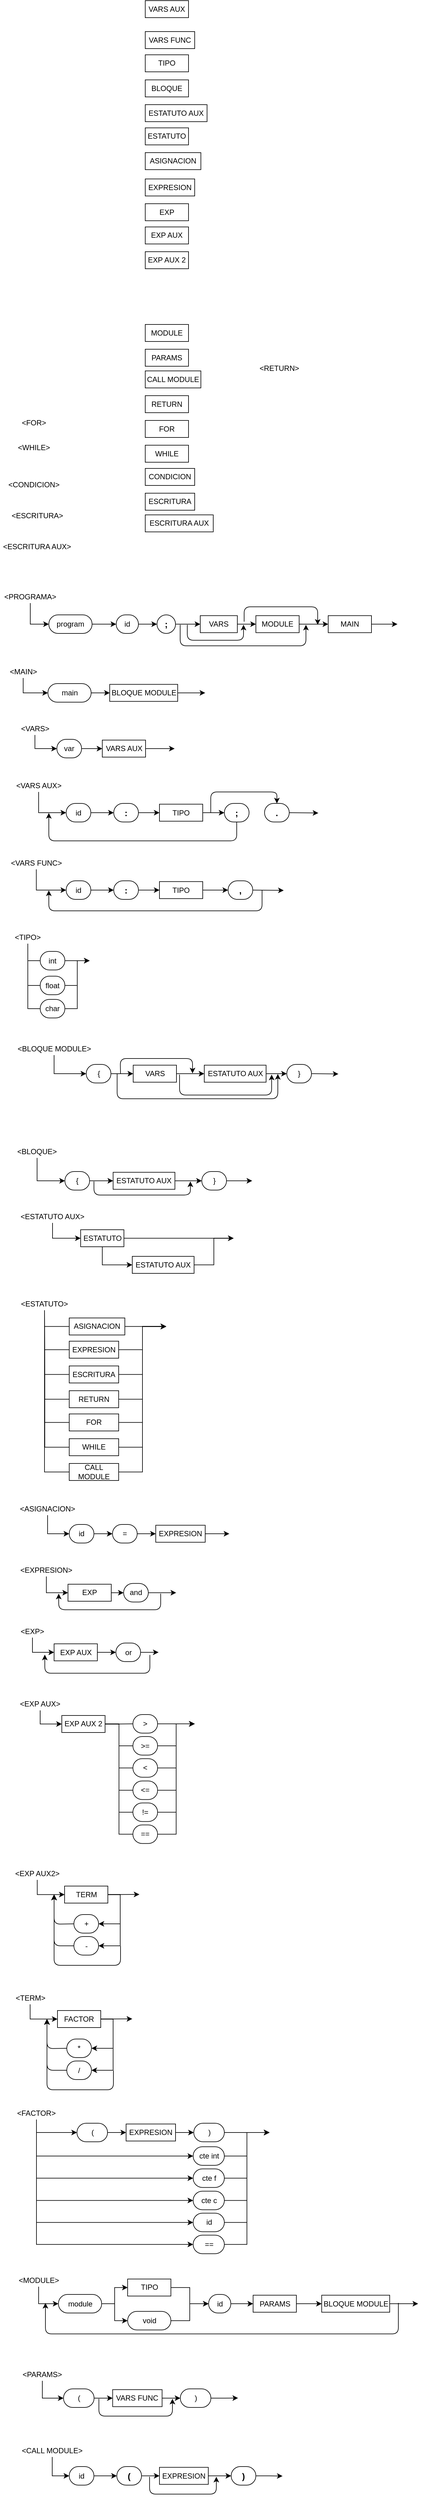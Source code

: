 <mxfile version="13.10.0" type="github">
  <diagram id="HbjWb4XwBNiWFZnqmzFt" name="Page-1">
    <mxGraphModel dx="1185" dy="662" grid="0" gridSize="10" guides="1" tooltips="1" connect="1" arrows="1" fold="1" page="1" pageScale="1" pageWidth="827" pageHeight="1169" math="0" shadow="0">
      <root>
        <mxCell id="0" />
        <mxCell id="1" parent="0" />
        <mxCell id="0wjpcV22vmfzBX8xie9R-3" style="edgeStyle=orthogonalEdgeStyle;rounded=0;orthogonalLoop=1;jettySize=auto;html=1;exitX=0.5;exitY=1;exitDx=0;exitDy=0;entryX=0;entryY=0.5;entryDx=0;entryDy=0;" edge="1" parent="1" source="QDssYqvsrF62F8crRkIU-1" target="QDssYqvsrF62F8crRkIU-30">
          <mxGeometry relative="1" as="geometry" />
        </mxCell>
        <mxCell id="QDssYqvsrF62F8crRkIU-1" value="&amp;lt;PROGRAMA&amp;gt;" style="text;html=1;strokeColor=none;fillColor=none;align=center;verticalAlign=middle;whiteSpace=wrap;rounded=0;" parent="1" vertex="1">
          <mxGeometry x="59" y="1461" width="60" height="20" as="geometry" />
        </mxCell>
        <mxCell id="0wjpcV22vmfzBX8xie9R-14" style="edgeStyle=orthogonalEdgeStyle;rounded=0;orthogonalLoop=1;jettySize=auto;html=1;exitX=0.5;exitY=1;exitDx=0;exitDy=0;entryX=0;entryY=0.5;entryDx=0;entryDy=0;" edge="1" parent="1" source="QDssYqvsrF62F8crRkIU-2" target="0wjpcV22vmfzBX8xie9R-15">
          <mxGeometry relative="1" as="geometry" />
        </mxCell>
        <mxCell id="QDssYqvsrF62F8crRkIU-2" value="&amp;lt;MAIN&amp;gt;" style="text;html=1;strokeColor=none;fillColor=none;align=center;verticalAlign=middle;whiteSpace=wrap;rounded=0;" parent="1" vertex="1">
          <mxGeometry x="47.5" y="1582" width="60" height="20" as="geometry" />
        </mxCell>
        <mxCell id="0wjpcV22vmfzBX8xie9R-47" style="edgeStyle=orthogonalEdgeStyle;rounded=0;orthogonalLoop=1;jettySize=auto;html=1;exitX=0.5;exitY=1;exitDx=0;exitDy=0;entryX=0;entryY=0.5;entryDx=0;entryDy=0;" edge="1" parent="1" source="QDssYqvsrF62F8crRkIU-3" target="0wjpcV22vmfzBX8xie9R-45">
          <mxGeometry relative="1" as="geometry" />
        </mxCell>
        <mxCell id="QDssYqvsrF62F8crRkIU-3" value="&amp;lt;VARS&amp;gt;" style="text;html=1;strokeColor=none;fillColor=none;align=center;verticalAlign=middle;whiteSpace=wrap;rounded=0;" parent="1" vertex="1">
          <mxGeometry x="66.5" y="1674" width="60" height="20" as="geometry" />
        </mxCell>
        <mxCell id="0wjpcV22vmfzBX8xie9R-51" style="edgeStyle=orthogonalEdgeStyle;rounded=0;orthogonalLoop=1;jettySize=auto;html=1;exitX=0.5;exitY=1;exitDx=0;exitDy=0;entryX=0;entryY=0.5;entryDx=0;entryDy=0;" edge="1" parent="1" source="QDssYqvsrF62F8crRkIU-4" target="0wjpcV22vmfzBX8xie9R-40">
          <mxGeometry relative="1" as="geometry" />
        </mxCell>
        <mxCell id="QDssYqvsrF62F8crRkIU-4" value="&amp;lt;VARS AUX&amp;gt;" style="text;html=1;strokeColor=none;fillColor=none;align=center;verticalAlign=middle;whiteSpace=wrap;rounded=0;" parent="1" vertex="1">
          <mxGeometry x="62.5" y="1766" width="80" height="20" as="geometry" />
        </mxCell>
        <mxCell id="QDssYqvsrF62F8crRkIU-115" style="edgeStyle=orthogonalEdgeStyle;rounded=0;orthogonalLoop=1;jettySize=auto;html=1;exitX=0.5;exitY=1;exitDx=0;exitDy=0;entryX=0;entryY=0.5;entryDx=0;entryDy=0;endArrow=none;endFill=0;" parent="1" source="QDssYqvsrF62F8crRkIU-6" target="QDssYqvsrF62F8crRkIU-111" edge="1">
          <mxGeometry relative="1" as="geometry" />
        </mxCell>
        <mxCell id="QDssYqvsrF62F8crRkIU-6" value="&amp;lt;TIPO&amp;gt;" style="text;html=1;strokeColor=none;fillColor=none;align=center;verticalAlign=middle;whiteSpace=wrap;rounded=0;" parent="1" vertex="1">
          <mxGeometry x="55" y="2011" width="60" height="20" as="geometry" />
        </mxCell>
        <mxCell id="0wjpcV22vmfzBX8xie9R-24" style="edgeStyle=orthogonalEdgeStyle;rounded=0;orthogonalLoop=1;jettySize=auto;html=1;exitX=0.5;exitY=1;exitDx=0;exitDy=0;entryX=0;entryY=0.5;entryDx=0;entryDy=0;" edge="1" parent="1" source="QDssYqvsrF62F8crRkIU-7" target="0wjpcV22vmfzBX8xie9R-19">
          <mxGeometry relative="1" as="geometry" />
        </mxCell>
        <mxCell id="QDssYqvsrF62F8crRkIU-7" value="&amp;lt;BLOQUE MODULE&amp;gt;" style="text;html=1;strokeColor=none;fillColor=none;align=center;verticalAlign=middle;whiteSpace=wrap;rounded=0;" parent="1" vertex="1">
          <mxGeometry x="62.5" y="2191" width="130" height="20" as="geometry" />
        </mxCell>
        <mxCell id="0wjpcV22vmfzBX8xie9R-35" style="edgeStyle=orthogonalEdgeStyle;rounded=0;orthogonalLoop=1;jettySize=auto;html=1;exitX=0.5;exitY=1;exitDx=0;exitDy=0;entryX=0;entryY=0.5;entryDx=0;entryDy=0;" edge="1" parent="1" source="QDssYqvsrF62F8crRkIU-8" target="0wjpcV22vmfzBX8xie9R-32">
          <mxGeometry relative="1" as="geometry" />
        </mxCell>
        <mxCell id="QDssYqvsrF62F8crRkIU-8" value="&amp;lt;BLOQUE&amp;gt;" style="text;html=1;strokeColor=none;fillColor=none;align=center;verticalAlign=middle;whiteSpace=wrap;rounded=0;" parent="1" vertex="1">
          <mxGeometry x="70" y="2357" width="60" height="20" as="geometry" />
        </mxCell>
        <mxCell id="0wjpcV22vmfzBX8xie9R-78" style="edgeStyle=orthogonalEdgeStyle;rounded=0;orthogonalLoop=1;jettySize=auto;html=1;exitX=0.5;exitY=1;exitDx=0;exitDy=0;entryX=0;entryY=0.5;entryDx=0;entryDy=0;" edge="1" parent="1" source="QDssYqvsrF62F8crRkIU-9" target="0wjpcV22vmfzBX8xie9R-76">
          <mxGeometry relative="1" as="geometry" />
        </mxCell>
        <mxCell id="QDssYqvsrF62F8crRkIU-9" value="&amp;lt;ESTATUTO AUX&amp;gt;" style="text;html=1;strokeColor=none;fillColor=none;align=center;verticalAlign=middle;whiteSpace=wrap;rounded=0;" parent="1" vertex="1">
          <mxGeometry x="70" y="2462" width="110" height="20" as="geometry" />
        </mxCell>
        <mxCell id="QDssYqvsrF62F8crRkIU-126" style="edgeStyle=orthogonalEdgeStyle;rounded=0;orthogonalLoop=1;jettySize=auto;html=1;exitX=0.5;exitY=1;exitDx=0;exitDy=0;entryX=0;entryY=0.5;entryDx=0;entryDy=0;endArrow=classic;endFill=1;" parent="1" source="QDssYqvsrF62F8crRkIU-11" target="QDssYqvsrF62F8crRkIU-122" edge="1">
          <mxGeometry relative="1" as="geometry" />
        </mxCell>
        <mxCell id="QDssYqvsrF62F8crRkIU-11" value="&amp;lt;ASIGNACION&amp;gt;" style="text;html=1;strokeColor=none;fillColor=none;align=center;verticalAlign=middle;whiteSpace=wrap;rounded=0;" parent="1" vertex="1">
          <mxGeometry x="72" y="2934" width="90" height="20" as="geometry" />
        </mxCell>
        <mxCell id="QDssYqvsrF62F8crRkIU-133" style="edgeStyle=orthogonalEdgeStyle;rounded=0;orthogonalLoop=1;jettySize=auto;html=1;exitX=0.5;exitY=1;exitDx=0;exitDy=0;entryX=0;entryY=0.5;entryDx=0;entryDy=0;endArrow=classic;endFill=1;" parent="1" source="QDssYqvsrF62F8crRkIU-12" target="QDssYqvsrF62F8crRkIU-130" edge="1">
          <mxGeometry relative="1" as="geometry" />
        </mxCell>
        <mxCell id="QDssYqvsrF62F8crRkIU-12" value="&amp;lt;EXPRESION&amp;gt;" style="text;html=1;strokeColor=none;fillColor=none;align=center;verticalAlign=middle;whiteSpace=wrap;rounded=0;" parent="1" vertex="1">
          <mxGeometry x="85" y="3033" width="60" height="20" as="geometry" />
        </mxCell>
        <mxCell id="QDssYqvsrF62F8crRkIU-137" style="edgeStyle=orthogonalEdgeStyle;rounded=0;orthogonalLoop=1;jettySize=auto;html=1;exitX=0.5;exitY=1;exitDx=0;exitDy=0;entryX=0;entryY=0.5;entryDx=0;entryDy=0;endArrow=classic;endFill=1;" parent="1" source="QDssYqvsrF62F8crRkIU-13" target="QDssYqvsrF62F8crRkIU-138" edge="1">
          <mxGeometry relative="1" as="geometry">
            <mxPoint x="120" y="3181.75" as="targetPoint" />
          </mxGeometry>
        </mxCell>
        <mxCell id="QDssYqvsrF62F8crRkIU-13" value="&amp;lt;EXP&amp;gt;" style="text;html=1;strokeColor=none;fillColor=none;align=center;verticalAlign=middle;whiteSpace=wrap;rounded=0;" parent="1" vertex="1">
          <mxGeometry x="65" y="3131.75" width="55" height="20" as="geometry" />
        </mxCell>
        <mxCell id="QDssYqvsrF62F8crRkIU-148" style="edgeStyle=orthogonalEdgeStyle;rounded=0;orthogonalLoop=1;jettySize=auto;html=1;exitX=0.5;exitY=1;exitDx=0;exitDy=0;entryX=0;entryY=0.5;entryDx=0;entryDy=0;endArrow=classic;endFill=1;" parent="1" source="QDssYqvsrF62F8crRkIU-14" target="QDssYqvsrF62F8crRkIU-147" edge="1">
          <mxGeometry relative="1" as="geometry" />
        </mxCell>
        <mxCell id="QDssYqvsrF62F8crRkIU-14" value="&amp;lt;EXP AUX&amp;gt;" style="text;html=1;strokeColor=none;fillColor=none;align=center;verticalAlign=middle;whiteSpace=wrap;rounded=0;" parent="1" vertex="1">
          <mxGeometry x="65" y="3249.25" width="80" height="20" as="geometry" />
        </mxCell>
        <mxCell id="0wjpcV22vmfzBX8xie9R-87" style="edgeStyle=orthogonalEdgeStyle;rounded=0;orthogonalLoop=1;jettySize=auto;html=1;exitX=0.5;exitY=1;exitDx=0;exitDy=0;entryX=0;entryY=0.5;entryDx=0;entryDy=0;" edge="1" parent="1" source="QDssYqvsrF62F8crRkIU-15" target="QDssYqvsrF62F8crRkIU-47">
          <mxGeometry relative="1" as="geometry" />
        </mxCell>
        <mxCell id="QDssYqvsrF62F8crRkIU-15" value="&amp;lt;EXP AUX2&amp;gt;" style="text;html=1;strokeColor=none;fillColor=none;align=center;verticalAlign=middle;whiteSpace=wrap;rounded=0;" parent="1" vertex="1">
          <mxGeometry x="59" y="3523" width="82.5" height="20" as="geometry" />
        </mxCell>
        <mxCell id="0wjpcV22vmfzBX8xie9R-159" style="edgeStyle=orthogonalEdgeStyle;rounded=0;orthogonalLoop=1;jettySize=auto;html=1;exitX=0.5;exitY=1;exitDx=0;exitDy=0;entryX=0;entryY=0.5;entryDx=0;entryDy=0;" edge="1" parent="1" source="QDssYqvsrF62F8crRkIU-19" target="0wjpcV22vmfzBX8xie9R-152">
          <mxGeometry relative="1" as="geometry" />
        </mxCell>
        <mxCell id="QDssYqvsrF62F8crRkIU-19" value="&amp;lt;MODULE&amp;gt;" style="text;html=1;strokeColor=none;fillColor=none;align=center;verticalAlign=middle;whiteSpace=wrap;rounded=0;" parent="1" vertex="1">
          <mxGeometry x="62.5" y="4180" width="80" height="20" as="geometry" />
        </mxCell>
        <mxCell id="0wjpcV22vmfzBX8xie9R-172" style="edgeStyle=orthogonalEdgeStyle;rounded=0;orthogonalLoop=1;jettySize=auto;html=1;exitX=0.5;exitY=1;exitDx=0;exitDy=0;entryX=0;entryY=0.5;entryDx=0;entryDy=0;" edge="1" parent="1" source="QDssYqvsrF62F8crRkIU-20" target="0wjpcV22vmfzBX8xie9R-169">
          <mxGeometry relative="1" as="geometry" />
        </mxCell>
        <mxCell id="QDssYqvsrF62F8crRkIU-20" value="&amp;lt;PARAMS&amp;gt;" style="text;html=1;strokeColor=none;fillColor=none;align=center;verticalAlign=middle;whiteSpace=wrap;rounded=0;" parent="1" vertex="1">
          <mxGeometry x="65" y="4332" width="87" height="20" as="geometry" />
        </mxCell>
        <mxCell id="QDssYqvsrF62F8crRkIU-22" value="&amp;lt;RETURN&amp;gt;" style="text;html=1;strokeColor=none;fillColor=none;align=center;verticalAlign=middle;whiteSpace=wrap;rounded=0;" parent="1" vertex="1">
          <mxGeometry x="462" y="1092" width="60" height="20" as="geometry" />
        </mxCell>
        <mxCell id="QDssYqvsrF62F8crRkIU-23" value="&amp;lt;FOR&amp;gt;" style="text;html=1;strokeColor=none;fillColor=none;align=center;verticalAlign=middle;whiteSpace=wrap;rounded=0;" parent="1" vertex="1">
          <mxGeometry x="55" y="1180" width="80" height="20" as="geometry" />
        </mxCell>
        <mxCell id="QDssYqvsrF62F8crRkIU-24" value="&amp;lt;WHILE&amp;gt;" style="text;html=1;strokeColor=none;fillColor=none;align=center;verticalAlign=middle;whiteSpace=wrap;rounded=0;" parent="1" vertex="1">
          <mxGeometry x="55" y="1220" width="80" height="20" as="geometry" />
        </mxCell>
        <mxCell id="QDssYqvsrF62F8crRkIU-25" value="&amp;lt;CONDICION&amp;gt;" style="text;html=1;strokeColor=none;fillColor=none;align=center;verticalAlign=middle;whiteSpace=wrap;rounded=0;" parent="1" vertex="1">
          <mxGeometry x="40" y="1280" width="110" height="20" as="geometry" />
        </mxCell>
        <mxCell id="QDssYqvsrF62F8crRkIU-26" value="&amp;lt;ESCRITURA&amp;gt;" style="text;html=1;strokeColor=none;fillColor=none;align=center;verticalAlign=middle;whiteSpace=wrap;rounded=0;" parent="1" vertex="1">
          <mxGeometry x="47.5" y="1330" width="105" height="20" as="geometry" />
        </mxCell>
        <mxCell id="QDssYqvsrF62F8crRkIU-27" value="&amp;lt;ESCRITURA AUX&amp;gt;" style="text;html=1;strokeColor=none;fillColor=none;align=center;verticalAlign=middle;whiteSpace=wrap;rounded=0;" parent="1" vertex="1">
          <mxGeometry x="40" y="1380" width="120" height="20" as="geometry" />
        </mxCell>
        <mxCell id="0wjpcV22vmfzBX8xie9R-4" style="edgeStyle=orthogonalEdgeStyle;rounded=0;orthogonalLoop=1;jettySize=auto;html=1;exitX=1;exitY=0.5;exitDx=0;exitDy=0;entryX=0;entryY=0.5;entryDx=0;entryDy=0;" edge="1" parent="1" source="QDssYqvsrF62F8crRkIU-30" target="QDssYqvsrF62F8crRkIU-31">
          <mxGeometry relative="1" as="geometry" />
        </mxCell>
        <mxCell id="QDssYqvsrF62F8crRkIU-30" value="program" style="rounded=1;whiteSpace=wrap;html=1;strokeWidth=1;imageWidth=24;arcSize=50;" parent="1" vertex="1">
          <mxGeometry x="119" y="1500" width="70" height="30" as="geometry" />
        </mxCell>
        <mxCell id="0wjpcV22vmfzBX8xie9R-5" style="edgeStyle=orthogonalEdgeStyle;rounded=0;orthogonalLoop=1;jettySize=auto;html=1;exitX=1;exitY=0.5;exitDx=0;exitDy=0;entryX=0;entryY=0.5;entryDx=0;entryDy=0;" edge="1" parent="1" source="QDssYqvsrF62F8crRkIU-31" target="QDssYqvsrF62F8crRkIU-33">
          <mxGeometry relative="1" as="geometry" />
        </mxCell>
        <mxCell id="QDssYqvsrF62F8crRkIU-31" value="id" style="rounded=1;whiteSpace=wrap;html=1;strokeWidth=1;imageWidth=24;arcSize=50;" parent="1" vertex="1">
          <mxGeometry x="228" y="1500" width="36" height="30" as="geometry" />
        </mxCell>
        <mxCell id="0wjpcV22vmfzBX8xie9R-6" style="edgeStyle=orthogonalEdgeStyle;rounded=0;orthogonalLoop=1;jettySize=auto;html=1;exitX=1;exitY=0.5;exitDx=0;exitDy=0;" edge="1" parent="1" source="QDssYqvsrF62F8crRkIU-33" target="QDssYqvsrF62F8crRkIU-34">
          <mxGeometry relative="1" as="geometry" />
        </mxCell>
        <mxCell id="QDssYqvsrF62F8crRkIU-33" value="&lt;b&gt;&lt;font style=&quot;font-size: 14px&quot;&gt;;&lt;/font&gt;&lt;/b&gt;" style="rounded=1;whiteSpace=wrap;html=1;strokeWidth=1;imageWidth=24;arcSize=50;" parent="1" vertex="1">
          <mxGeometry x="294" y="1500" width="30" height="30" as="geometry" />
        </mxCell>
        <mxCell id="0wjpcV22vmfzBX8xie9R-7" style="edgeStyle=orthogonalEdgeStyle;rounded=0;orthogonalLoop=1;jettySize=auto;html=1;exitX=1;exitY=0.5;exitDx=0;exitDy=0;" edge="1" parent="1" source="QDssYqvsrF62F8crRkIU-34" target="0wjpcV22vmfzBX8xie9R-1">
          <mxGeometry relative="1" as="geometry" />
        </mxCell>
        <mxCell id="QDssYqvsrF62F8crRkIU-34" value="VARS" style="rounded=0;whiteSpace=wrap;html=1;strokeWidth=1;" parent="1" vertex="1">
          <mxGeometry x="364" y="1501.25" width="60" height="27.5" as="geometry" />
        </mxCell>
        <mxCell id="QDssYqvsrF62F8crRkIU-35" value="VARS AUX" style="rounded=0;whiteSpace=wrap;html=1;strokeWidth=1;" parent="1" vertex="1">
          <mxGeometry x="205.5" y="1702.25" width="70" height="27.5" as="geometry" />
        </mxCell>
        <mxCell id="QDssYqvsrF62F8crRkIU-36" value="VARS FUNC" style="rounded=0;whiteSpace=wrap;html=1;strokeWidth=1;" parent="1" vertex="1">
          <mxGeometry x="275" y="558" width="80" height="27.5" as="geometry" />
        </mxCell>
        <mxCell id="QDssYqvsrF62F8crRkIU-37" value="TIPO" style="rounded=0;whiteSpace=wrap;html=1;strokeWidth=1;" parent="1" vertex="1">
          <mxGeometry x="275" y="595.5" width="70" height="27.5" as="geometry" />
        </mxCell>
        <mxCell id="QDssYqvsrF62F8crRkIU-38" value="BLOQUE MODULE" style="rounded=0;whiteSpace=wrap;html=1;strokeWidth=1;" parent="1" vertex="1">
          <mxGeometry x="217.5" y="1612.25" width="110" height="27.5" as="geometry" />
        </mxCell>
        <mxCell id="QDssYqvsrF62F8crRkIU-39" value="BLOQUE" style="rounded=0;whiteSpace=wrap;html=1;strokeWidth=1;" parent="1" vertex="1">
          <mxGeometry x="275" y="636" width="70" height="27.5" as="geometry" />
        </mxCell>
        <mxCell id="QDssYqvsrF62F8crRkIU-40" value="ESTATUTO AUX" style="rounded=0;whiteSpace=wrap;html=1;strokeWidth=1;" parent="1" vertex="1">
          <mxGeometry x="275" y="676" width="100" height="27.5" as="geometry" />
        </mxCell>
        <mxCell id="QDssYqvsrF62F8crRkIU-41" value="ESTATUTO" style="rounded=0;whiteSpace=wrap;html=1;strokeWidth=1;" parent="1" vertex="1">
          <mxGeometry x="275" y="713.5" width="70" height="27.5" as="geometry" />
        </mxCell>
        <mxCell id="QDssYqvsrF62F8crRkIU-42" value="ASIGNACION" style="rounded=0;whiteSpace=wrap;html=1;strokeWidth=1;" parent="1" vertex="1">
          <mxGeometry x="275" y="753.5" width="90" height="27.5" as="geometry" />
        </mxCell>
        <mxCell id="QDssYqvsrF62F8crRkIU-43" value="EXPRESION" style="rounded=0;whiteSpace=wrap;html=1;strokeWidth=1;" parent="1" vertex="1">
          <mxGeometry x="275" y="796" width="80" height="27.5" as="geometry" />
        </mxCell>
        <mxCell id="QDssYqvsrF62F8crRkIU-44" value="EXP" style="rounded=0;whiteSpace=wrap;html=1;strokeWidth=1;" parent="1" vertex="1">
          <mxGeometry x="275" y="836" width="70" height="27.5" as="geometry" />
        </mxCell>
        <mxCell id="QDssYqvsrF62F8crRkIU-45" value="EXP AUX" style="rounded=0;whiteSpace=wrap;html=1;strokeWidth=1;" parent="1" vertex="1">
          <mxGeometry x="275" y="873.5" width="70" height="27.5" as="geometry" />
        </mxCell>
        <mxCell id="QDssYqvsrF62F8crRkIU-46" value="EXP AUX 2" style="rounded=0;whiteSpace=wrap;html=1;strokeWidth=1;" parent="1" vertex="1">
          <mxGeometry x="275" y="913.5" width="70" height="27.5" as="geometry" />
        </mxCell>
        <mxCell id="0wjpcV22vmfzBX8xie9R-88" style="edgeStyle=orthogonalEdgeStyle;rounded=0;orthogonalLoop=1;jettySize=auto;html=1;exitX=1;exitY=0.5;exitDx=0;exitDy=0;entryX=1;entryY=0.5;entryDx=0;entryDy=0;" edge="1" parent="1" source="QDssYqvsrF62F8crRkIU-47" target="0wjpcV22vmfzBX8xie9R-85">
          <mxGeometry relative="1" as="geometry" />
        </mxCell>
        <mxCell id="0wjpcV22vmfzBX8xie9R-89" style="edgeStyle=orthogonalEdgeStyle;rounded=0;orthogonalLoop=1;jettySize=auto;html=1;exitX=1;exitY=0.5;exitDx=0;exitDy=0;entryX=1;entryY=0.5;entryDx=0;entryDy=0;" edge="1" parent="1" source="QDssYqvsrF62F8crRkIU-47" target="0wjpcV22vmfzBX8xie9R-86">
          <mxGeometry relative="1" as="geometry" />
        </mxCell>
        <mxCell id="QDssYqvsrF62F8crRkIU-47" value="TERM" style="rounded=0;whiteSpace=wrap;html=1;strokeWidth=1;" parent="1" vertex="1">
          <mxGeometry x="144.5" y="3553" width="70" height="27.5" as="geometry" />
        </mxCell>
        <mxCell id="QDssYqvsrF62F8crRkIU-49" value="MODULE" style="rounded=0;whiteSpace=wrap;html=1;strokeWidth=1;" parent="1" vertex="1">
          <mxGeometry x="275" y="1031" width="70" height="27.5" as="geometry" />
        </mxCell>
        <mxCell id="QDssYqvsrF62F8crRkIU-50" value="PARAMS" style="rounded=0;whiteSpace=wrap;html=1;strokeWidth=1;" parent="1" vertex="1">
          <mxGeometry x="275" y="1071" width="70" height="27.5" as="geometry" />
        </mxCell>
        <mxCell id="QDssYqvsrF62F8crRkIU-51" value="CALL MODULE" style="rounded=0;whiteSpace=wrap;html=1;strokeWidth=1;" parent="1" vertex="1">
          <mxGeometry x="275" y="1106" width="90" height="27.5" as="geometry" />
        </mxCell>
        <mxCell id="QDssYqvsrF62F8crRkIU-52" value="RETURN" style="rounded=0;whiteSpace=wrap;html=1;strokeWidth=1;" parent="1" vertex="1">
          <mxGeometry x="275" y="1146" width="70" height="27.5" as="geometry" />
        </mxCell>
        <mxCell id="QDssYqvsrF62F8crRkIU-53" value="FOR" style="rounded=0;whiteSpace=wrap;html=1;strokeWidth=1;" parent="1" vertex="1">
          <mxGeometry x="275" y="1186" width="70" height="27.5" as="geometry" />
        </mxCell>
        <mxCell id="QDssYqvsrF62F8crRkIU-54" value="WHILE" style="rounded=0;whiteSpace=wrap;html=1;strokeWidth=1;" parent="1" vertex="1">
          <mxGeometry x="275" y="1226" width="70" height="27.5" as="geometry" />
        </mxCell>
        <mxCell id="QDssYqvsrF62F8crRkIU-55" value="CONDICION" style="rounded=0;whiteSpace=wrap;html=1;strokeWidth=1;" parent="1" vertex="1">
          <mxGeometry x="275" y="1263.5" width="80" height="27.5" as="geometry" />
        </mxCell>
        <mxCell id="QDssYqvsrF62F8crRkIU-56" value="ESCRITURA" style="rounded=0;whiteSpace=wrap;html=1;strokeWidth=1;" parent="1" vertex="1">
          <mxGeometry x="275" y="1303.5" width="80" height="27.5" as="geometry" />
        </mxCell>
        <mxCell id="QDssYqvsrF62F8crRkIU-57" value="ESCRITURA AUX" style="rounded=0;whiteSpace=wrap;html=1;strokeWidth=1;" parent="1" vertex="1">
          <mxGeometry x="275" y="1338.5" width="110" height="27.5" as="geometry" />
        </mxCell>
        <mxCell id="QDssYqvsrF62F8crRkIU-84" style="edgeStyle=orthogonalEdgeStyle;rounded=0;orthogonalLoop=1;jettySize=auto;html=1;exitX=0.5;exitY=1;exitDx=0;exitDy=0;entryX=0;entryY=0.5;entryDx=0;entryDy=0;endArrow=none;endFill=0;" parent="1" source="QDssYqvsrF62F8crRkIU-86" target="QDssYqvsrF62F8crRkIU-105" edge="1">
          <mxGeometry relative="1" as="geometry" />
        </mxCell>
        <mxCell id="QDssYqvsrF62F8crRkIU-85" style="edgeStyle=orthogonalEdgeStyle;rounded=0;orthogonalLoop=1;jettySize=auto;html=1;exitX=0.5;exitY=1;exitDx=0;exitDy=0;entryX=0;entryY=0.5;entryDx=0;entryDy=0;endArrow=none;endFill=0;" parent="1" source="QDssYqvsrF62F8crRkIU-86" target="QDssYqvsrF62F8crRkIU-94" edge="1">
          <mxGeometry relative="1" as="geometry" />
        </mxCell>
        <mxCell id="QDssYqvsrF62F8crRkIU-86" value="&amp;lt;ESTATUTO&amp;gt;" style="text;html=1;strokeColor=none;fillColor=none;align=center;verticalAlign=middle;whiteSpace=wrap;rounded=0;" parent="1" vertex="1">
          <mxGeometry x="72" y="2603" width="80" height="20" as="geometry" />
        </mxCell>
        <mxCell id="QDssYqvsrF62F8crRkIU-87" style="edgeStyle=orthogonalEdgeStyle;rounded=0;orthogonalLoop=1;jettySize=auto;html=1;exitX=0;exitY=0.5;exitDx=0;exitDy=0;entryX=0.5;entryY=1;entryDx=0;entryDy=0;endArrow=none;endFill=0;" parent="1" source="QDssYqvsrF62F8crRkIU-89" target="QDssYqvsrF62F8crRkIU-86" edge="1">
          <mxGeometry relative="1" as="geometry" />
        </mxCell>
        <mxCell id="QDssYqvsrF62F8crRkIU-88" style="edgeStyle=orthogonalEdgeStyle;rounded=0;orthogonalLoop=1;jettySize=auto;html=1;exitX=1;exitY=0.5;exitDx=0;exitDy=0;endArrow=classic;endFill=1;entryX=0;entryY=0.5;entryDx=0;entryDy=0;" parent="1" source="QDssYqvsrF62F8crRkIU-89" target="QDssYqvsrF62F8crRkIU-106" edge="1">
          <mxGeometry relative="1" as="geometry">
            <mxPoint x="302" y="2649.138" as="targetPoint" />
          </mxGeometry>
        </mxCell>
        <mxCell id="QDssYqvsrF62F8crRkIU-89" value="ASIGNACION" style="rounded=0;whiteSpace=wrap;html=1;strokeWidth=1;" parent="1" vertex="1">
          <mxGeometry x="152" y="2635.5" width="90" height="27.5" as="geometry" />
        </mxCell>
        <mxCell id="QDssYqvsrF62F8crRkIU-90" style="edgeStyle=orthogonalEdgeStyle;rounded=0;orthogonalLoop=1;jettySize=auto;html=1;exitX=0;exitY=0.5;exitDx=0;exitDy=0;entryX=0.5;entryY=1;entryDx=0;entryDy=0;endArrow=none;endFill=0;" parent="1" source="QDssYqvsrF62F8crRkIU-92" target="QDssYqvsrF62F8crRkIU-86" edge="1">
          <mxGeometry relative="1" as="geometry" />
        </mxCell>
        <mxCell id="QDssYqvsrF62F8crRkIU-91" style="edgeStyle=orthogonalEdgeStyle;rounded=0;orthogonalLoop=1;jettySize=auto;html=1;exitX=1;exitY=0.5;exitDx=0;exitDy=0;endArrow=classic;endFill=1;entryX=0;entryY=0.5;entryDx=0;entryDy=0;" parent="1" source="QDssYqvsrF62F8crRkIU-92" target="QDssYqvsrF62F8crRkIU-106" edge="1">
          <mxGeometry relative="1" as="geometry">
            <mxPoint x="272" y="2687.069" as="targetPoint" />
          </mxGeometry>
        </mxCell>
        <mxCell id="QDssYqvsrF62F8crRkIU-92" value="EXPRESION" style="rounded=0;whiteSpace=wrap;html=1;strokeWidth=1;" parent="1" vertex="1">
          <mxGeometry x="152" y="2673" width="80" height="27.5" as="geometry" />
        </mxCell>
        <mxCell id="QDssYqvsrF62F8crRkIU-93" style="edgeStyle=orthogonalEdgeStyle;rounded=0;orthogonalLoop=1;jettySize=auto;html=1;exitX=1;exitY=0.5;exitDx=0;exitDy=0;entryX=0;entryY=0.5;entryDx=0;entryDy=0;endArrow=classic;endFill=1;" parent="1" source="QDssYqvsrF62F8crRkIU-94" target="QDssYqvsrF62F8crRkIU-106" edge="1">
          <mxGeometry relative="1" as="geometry" />
        </mxCell>
        <mxCell id="QDssYqvsrF62F8crRkIU-94" value="ESCRITURA" style="rounded=0;whiteSpace=wrap;html=1;strokeWidth=1;" parent="1" vertex="1">
          <mxGeometry x="152" y="2713" width="80" height="27.5" as="geometry" />
        </mxCell>
        <mxCell id="QDssYqvsrF62F8crRkIU-95" style="edgeStyle=orthogonalEdgeStyle;rounded=0;orthogonalLoop=1;jettySize=auto;html=1;exitX=0;exitY=0.5;exitDx=0;exitDy=0;endArrow=none;endFill=0;" parent="1" source="QDssYqvsrF62F8crRkIU-97" edge="1">
          <mxGeometry relative="1" as="geometry">
            <mxPoint x="112" y="2623" as="targetPoint" />
          </mxGeometry>
        </mxCell>
        <mxCell id="QDssYqvsrF62F8crRkIU-96" style="edgeStyle=orthogonalEdgeStyle;rounded=0;orthogonalLoop=1;jettySize=auto;html=1;exitX=1;exitY=0.5;exitDx=0;exitDy=0;entryX=0;entryY=0.5;entryDx=0;entryDy=0;endArrow=classic;endFill=1;" parent="1" source="QDssYqvsrF62F8crRkIU-97" target="QDssYqvsrF62F8crRkIU-106" edge="1">
          <mxGeometry relative="1" as="geometry" />
        </mxCell>
        <mxCell id="QDssYqvsrF62F8crRkIU-97" value="RETURN" style="rounded=0;whiteSpace=wrap;html=1;strokeWidth=1;" parent="1" vertex="1">
          <mxGeometry x="152" y="2753" width="80" height="27.5" as="geometry" />
        </mxCell>
        <mxCell id="QDssYqvsrF62F8crRkIU-98" style="edgeStyle=orthogonalEdgeStyle;rounded=0;orthogonalLoop=1;jettySize=auto;html=1;exitX=0;exitY=0.5;exitDx=0;exitDy=0;endArrow=none;endFill=0;" parent="1" source="QDssYqvsrF62F8crRkIU-100" edge="1">
          <mxGeometry relative="1" as="geometry">
            <mxPoint x="112" y="2623" as="targetPoint" />
          </mxGeometry>
        </mxCell>
        <mxCell id="QDssYqvsrF62F8crRkIU-99" style="edgeStyle=orthogonalEdgeStyle;rounded=0;orthogonalLoop=1;jettySize=auto;html=1;exitX=1;exitY=0.5;exitDx=0;exitDy=0;entryX=0;entryY=0.5;entryDx=0;entryDy=0;endArrow=classic;endFill=1;" parent="1" source="QDssYqvsrF62F8crRkIU-100" target="QDssYqvsrF62F8crRkIU-106" edge="1">
          <mxGeometry relative="1" as="geometry" />
        </mxCell>
        <mxCell id="QDssYqvsrF62F8crRkIU-100" value="FOR" style="rounded=0;whiteSpace=wrap;html=1;strokeWidth=1;" parent="1" vertex="1">
          <mxGeometry x="152" y="2790.5" width="80" height="27.5" as="geometry" />
        </mxCell>
        <mxCell id="QDssYqvsrF62F8crRkIU-101" style="edgeStyle=orthogonalEdgeStyle;rounded=0;orthogonalLoop=1;jettySize=auto;html=1;exitX=0;exitY=0.5;exitDx=0;exitDy=0;endArrow=none;endFill=0;" parent="1" source="QDssYqvsrF62F8crRkIU-103" edge="1">
          <mxGeometry relative="1" as="geometry">
            <mxPoint x="112" y="2623" as="targetPoint" />
          </mxGeometry>
        </mxCell>
        <mxCell id="QDssYqvsrF62F8crRkIU-102" style="edgeStyle=orthogonalEdgeStyle;rounded=0;orthogonalLoop=1;jettySize=auto;html=1;exitX=1;exitY=0.5;exitDx=0;exitDy=0;entryX=0;entryY=0.5;entryDx=0;entryDy=0;endArrow=classic;endFill=1;" parent="1" source="QDssYqvsrF62F8crRkIU-103" target="QDssYqvsrF62F8crRkIU-106" edge="1">
          <mxGeometry relative="1" as="geometry" />
        </mxCell>
        <mxCell id="QDssYqvsrF62F8crRkIU-103" value="WHILE" style="rounded=0;whiteSpace=wrap;html=1;strokeWidth=1;" parent="1" vertex="1">
          <mxGeometry x="152" y="2830.5" width="80" height="27.5" as="geometry" />
        </mxCell>
        <mxCell id="QDssYqvsrF62F8crRkIU-104" style="edgeStyle=orthogonalEdgeStyle;rounded=0;orthogonalLoop=1;jettySize=auto;html=1;exitX=1;exitY=0.5;exitDx=0;exitDy=0;entryX=0;entryY=0.5;entryDx=0;entryDy=0;endArrow=classic;endFill=1;" parent="1" source="QDssYqvsrF62F8crRkIU-105" target="QDssYqvsrF62F8crRkIU-106" edge="1">
          <mxGeometry relative="1" as="geometry" />
        </mxCell>
        <mxCell id="QDssYqvsrF62F8crRkIU-105" value="CALL MODULE" style="rounded=0;whiteSpace=wrap;html=1;strokeWidth=1;" parent="1" vertex="1">
          <mxGeometry x="152" y="2870.5" width="80" height="27.5" as="geometry" />
        </mxCell>
        <mxCell id="QDssYqvsrF62F8crRkIU-106" value="" style="rounded=0;whiteSpace=wrap;html=1;strokeWidth=1;strokeColor=none;" parent="1" vertex="1">
          <mxGeometry x="309" y="2635.5" width="23" height="27.5" as="geometry" />
        </mxCell>
        <mxCell id="QDssYqvsrF62F8crRkIU-118" style="edgeStyle=orthogonalEdgeStyle;rounded=0;orthogonalLoop=1;jettySize=auto;html=1;exitX=0;exitY=0.5;exitDx=0;exitDy=0;entryX=0.5;entryY=1;entryDx=0;entryDy=0;endArrow=none;endFill=0;" parent="1" source="QDssYqvsrF62F8crRkIU-108" target="QDssYqvsrF62F8crRkIU-6" edge="1">
          <mxGeometry relative="1" as="geometry" />
        </mxCell>
        <mxCell id="QDssYqvsrF62F8crRkIU-120" style="edgeStyle=orthogonalEdgeStyle;rounded=0;orthogonalLoop=1;jettySize=auto;html=1;exitX=1;exitY=0.5;exitDx=0;exitDy=0;entryX=0;entryY=0.5;entryDx=0;entryDy=0;endArrow=classic;endFill=1;" parent="1" source="QDssYqvsrF62F8crRkIU-108" target="QDssYqvsrF62F8crRkIU-114" edge="1">
          <mxGeometry relative="1" as="geometry" />
        </mxCell>
        <mxCell id="QDssYqvsrF62F8crRkIU-108" value="float" style="rounded=1;whiteSpace=wrap;html=1;strokeWidth=1;imageWidth=24;arcSize=50;" parent="1" vertex="1">
          <mxGeometry x="105" y="2083.5" width="40" height="30" as="geometry" />
        </mxCell>
        <mxCell id="QDssYqvsrF62F8crRkIU-121" style="edgeStyle=orthogonalEdgeStyle;rounded=0;orthogonalLoop=1;jettySize=auto;html=1;exitX=1;exitY=0.5;exitDx=0;exitDy=0;entryX=0;entryY=0.5;entryDx=0;entryDy=0;endArrow=classic;endFill=1;" parent="1" source="QDssYqvsrF62F8crRkIU-111" target="QDssYqvsrF62F8crRkIU-114" edge="1">
          <mxGeometry relative="1" as="geometry" />
        </mxCell>
        <mxCell id="QDssYqvsrF62F8crRkIU-111" value="char" style="rounded=1;whiteSpace=wrap;html=1;strokeWidth=1;imageWidth=24;arcSize=50;" parent="1" vertex="1">
          <mxGeometry x="105" y="2121" width="40" height="30" as="geometry" />
        </mxCell>
        <mxCell id="QDssYqvsrF62F8crRkIU-117" style="edgeStyle=orthogonalEdgeStyle;rounded=0;orthogonalLoop=1;jettySize=auto;html=1;exitX=0;exitY=0.5;exitDx=0;exitDy=0;entryX=0.5;entryY=1;entryDx=0;entryDy=0;endArrow=none;endFill=0;" parent="1" source="QDssYqvsrF62F8crRkIU-112" target="QDssYqvsrF62F8crRkIU-6" edge="1">
          <mxGeometry relative="1" as="geometry" />
        </mxCell>
        <mxCell id="QDssYqvsrF62F8crRkIU-119" style="edgeStyle=orthogonalEdgeStyle;rounded=0;orthogonalLoop=1;jettySize=auto;html=1;exitX=1;exitY=0.5;exitDx=0;exitDy=0;entryX=0;entryY=0.5;entryDx=0;entryDy=0;endArrow=classic;endFill=1;" parent="1" source="QDssYqvsrF62F8crRkIU-112" target="QDssYqvsrF62F8crRkIU-114" edge="1">
          <mxGeometry relative="1" as="geometry" />
        </mxCell>
        <mxCell id="QDssYqvsrF62F8crRkIU-112" value="int" style="rounded=1;whiteSpace=wrap;html=1;strokeWidth=1;imageWidth=24;arcSize=50;" parent="1" vertex="1">
          <mxGeometry x="105" y="2043.5" width="40" height="30" as="geometry" />
        </mxCell>
        <mxCell id="QDssYqvsrF62F8crRkIU-114" value="" style="rounded=1;whiteSpace=wrap;html=1;strokeWidth=1;imageWidth=24;arcSize=50;strokeColor=none;" parent="1" vertex="1">
          <mxGeometry x="185" y="2051.63" width="10" height="13.75" as="geometry" />
        </mxCell>
        <mxCell id="QDssYqvsrF62F8crRkIU-128" style="edgeStyle=orthogonalEdgeStyle;rounded=0;orthogonalLoop=1;jettySize=auto;html=1;exitX=1;exitY=0.5;exitDx=0;exitDy=0;entryX=0;entryY=0.5;entryDx=0;entryDy=0;endArrow=classic;endFill=1;" parent="1" source="QDssYqvsrF62F8crRkIU-122" target="QDssYqvsrF62F8crRkIU-123" edge="1">
          <mxGeometry relative="1" as="geometry" />
        </mxCell>
        <mxCell id="QDssYqvsrF62F8crRkIU-122" value="id" style="rounded=1;whiteSpace=wrap;html=1;strokeWidth=1;imageWidth=24;arcSize=50;" parent="1" vertex="1">
          <mxGeometry x="152" y="2969" width="40" height="30" as="geometry" />
        </mxCell>
        <mxCell id="QDssYqvsrF62F8crRkIU-129" style="edgeStyle=orthogonalEdgeStyle;rounded=0;orthogonalLoop=1;jettySize=auto;html=1;exitX=1;exitY=0.5;exitDx=0;exitDy=0;entryX=0;entryY=0.5;entryDx=0;entryDy=0;endArrow=classic;endFill=1;" parent="1" source="QDssYqvsrF62F8crRkIU-123" target="QDssYqvsrF62F8crRkIU-125" edge="1">
          <mxGeometry relative="1" as="geometry" />
        </mxCell>
        <mxCell id="QDssYqvsrF62F8crRkIU-123" value="=" style="rounded=1;whiteSpace=wrap;html=1;strokeWidth=1;imageWidth=24;arcSize=50;" parent="1" vertex="1">
          <mxGeometry x="222" y="2969" width="40" height="30" as="geometry" />
        </mxCell>
        <mxCell id="QDssYqvsrF62F8crRkIU-125" value="EXPRESION" style="rounded=0;whiteSpace=wrap;html=1;strokeWidth=1;" parent="1" vertex="1">
          <mxGeometry x="292" y="2970.25" width="80" height="27.5" as="geometry" />
        </mxCell>
        <mxCell id="QDssYqvsrF62F8crRkIU-134" style="edgeStyle=orthogonalEdgeStyle;rounded=0;orthogonalLoop=1;jettySize=auto;html=1;exitX=1;exitY=0.5;exitDx=0;exitDy=0;entryX=0;entryY=0.5;entryDx=0;entryDy=0;endArrow=classic;endFill=1;" parent="1" source="QDssYqvsrF62F8crRkIU-130" target="QDssYqvsrF62F8crRkIU-131" edge="1">
          <mxGeometry relative="1" as="geometry" />
        </mxCell>
        <mxCell id="QDssYqvsrF62F8crRkIU-130" value="EXP" style="rounded=0;whiteSpace=wrap;html=1;strokeWidth=1;" parent="1" vertex="1">
          <mxGeometry x="150" y="3065.5" width="70" height="27.5" as="geometry" />
        </mxCell>
        <mxCell id="QDssYqvsrF62F8crRkIU-135" style="edgeStyle=orthogonalEdgeStyle;rounded=0;orthogonalLoop=1;jettySize=auto;html=1;exitX=1;exitY=0.5;exitDx=0;exitDy=0;entryX=0;entryY=0.5;entryDx=0;entryDy=0;endArrow=classic;endFill=1;" parent="1" source="QDssYqvsrF62F8crRkIU-131" target="QDssYqvsrF62F8crRkIU-132" edge="1">
          <mxGeometry relative="1" as="geometry" />
        </mxCell>
        <mxCell id="QDssYqvsrF62F8crRkIU-131" value="and" style="rounded=1;whiteSpace=wrap;html=1;strokeWidth=1;imageWidth=24;arcSize=50;" parent="1" vertex="1">
          <mxGeometry x="240" y="3064.25" width="40" height="30" as="geometry" />
        </mxCell>
        <mxCell id="QDssYqvsrF62F8crRkIU-132" value="" style="rounded=0;whiteSpace=wrap;html=1;strokeWidth=1;strokeColor=none;" parent="1" vertex="1">
          <mxGeometry x="325" y="3065.5" width="10" height="27.5" as="geometry" />
        </mxCell>
        <mxCell id="QDssYqvsrF62F8crRkIU-144" style="edgeStyle=orthogonalEdgeStyle;rounded=0;orthogonalLoop=1;jettySize=auto;html=1;exitX=1;exitY=0.5;exitDx=0;exitDy=0;entryX=0;entryY=0.5;entryDx=0;entryDy=0;endArrow=classic;endFill=1;" parent="1" source="QDssYqvsrF62F8crRkIU-138" target="QDssYqvsrF62F8crRkIU-139" edge="1">
          <mxGeometry relative="1" as="geometry" />
        </mxCell>
        <mxCell id="QDssYqvsrF62F8crRkIU-138" value="EXP AUX" style="rounded=0;whiteSpace=wrap;html=1;strokeWidth=1;" parent="1" vertex="1">
          <mxGeometry x="127.5" y="3161.75" width="70" height="27.5" as="geometry" />
        </mxCell>
        <mxCell id="QDssYqvsrF62F8crRkIU-145" style="edgeStyle=orthogonalEdgeStyle;rounded=0;orthogonalLoop=1;jettySize=auto;html=1;exitX=1;exitY=0.5;exitDx=0;exitDy=0;entryX=0;entryY=0.5;entryDx=0;entryDy=0;endArrow=classic;endFill=1;" parent="1" source="QDssYqvsrF62F8crRkIU-139" edge="1">
          <mxGeometry relative="1" as="geometry">
            <mxPoint x="296.5" y="3175.25" as="targetPoint" />
          </mxGeometry>
        </mxCell>
        <mxCell id="QDssYqvsrF62F8crRkIU-139" value="or" style="rounded=1;whiteSpace=wrap;html=1;strokeWidth=1;imageWidth=24;arcSize=50;" parent="1" vertex="1">
          <mxGeometry x="227.5" y="3160.5" width="40" height="30" as="geometry" />
        </mxCell>
        <mxCell id="QDssYqvsrF62F8crRkIU-141" value="" style="endArrow=classic;html=1;" parent="1" edge="1">
          <mxGeometry width="50" height="50" relative="1" as="geometry">
            <mxPoint x="300" y="3080.75" as="sourcePoint" />
            <mxPoint x="135" y="3080.75" as="targetPoint" />
            <Array as="points">
              <mxPoint x="300" y="3106.75" />
              <mxPoint x="135" y="3106.75" />
            </Array>
          </mxGeometry>
        </mxCell>
        <mxCell id="QDssYqvsrF62F8crRkIU-143" value="" style="rounded=0;whiteSpace=wrap;html=1;strokeWidth=1;strokeColor=none;" parent="1" vertex="1">
          <mxGeometry x="301" y="3160.5" width="11" height="27.5" as="geometry" />
        </mxCell>
        <mxCell id="QDssYqvsrF62F8crRkIU-146" value="" style="endArrow=classic;html=1;" parent="1" edge="1">
          <mxGeometry width="50" height="50" relative="1" as="geometry">
            <mxPoint x="282.5" y="3179.75" as="sourcePoint" />
            <mxPoint x="112.5" y="3179.25" as="targetPoint" />
            <Array as="points">
              <mxPoint x="282.5" y="3209.25" />
              <mxPoint x="112.5" y="3209.25" />
            </Array>
          </mxGeometry>
        </mxCell>
        <mxCell id="QDssYqvsrF62F8crRkIU-155" style="edgeStyle=orthogonalEdgeStyle;rounded=0;orthogonalLoop=1;jettySize=auto;html=1;exitX=1;exitY=0.5;exitDx=0;exitDy=0;entryX=0;entryY=0.5;entryDx=0;entryDy=0;endArrow=none;endFill=0;" parent="1" source="QDssYqvsrF62F8crRkIU-147" target="QDssYqvsrF62F8crRkIU-149" edge="1">
          <mxGeometry relative="1" as="geometry" />
        </mxCell>
        <mxCell id="QDssYqvsrF62F8crRkIU-156" style="edgeStyle=orthogonalEdgeStyle;rounded=0;orthogonalLoop=1;jettySize=auto;html=1;exitX=1;exitY=0.5;exitDx=0;exitDy=0;entryX=0;entryY=0.5;entryDx=0;entryDy=0;endArrow=none;endFill=0;" parent="1" source="QDssYqvsrF62F8crRkIU-147" target="QDssYqvsrF62F8crRkIU-152" edge="1">
          <mxGeometry relative="1" as="geometry" />
        </mxCell>
        <mxCell id="QDssYqvsrF62F8crRkIU-157" style="edgeStyle=orthogonalEdgeStyle;rounded=0;orthogonalLoop=1;jettySize=auto;html=1;exitX=1;exitY=0.5;exitDx=0;exitDy=0;entryX=0;entryY=0.5;entryDx=0;entryDy=0;endArrow=none;endFill=0;" parent="1" source="QDssYqvsrF62F8crRkIU-147" target="QDssYqvsrF62F8crRkIU-150" edge="1">
          <mxGeometry relative="1" as="geometry" />
        </mxCell>
        <mxCell id="QDssYqvsrF62F8crRkIU-158" style="edgeStyle=orthogonalEdgeStyle;rounded=0;orthogonalLoop=1;jettySize=auto;html=1;exitX=1;exitY=0.5;exitDx=0;exitDy=0;entryX=0;entryY=0.5;entryDx=0;entryDy=0;endArrow=none;endFill=0;" parent="1" source="QDssYqvsrF62F8crRkIU-147" target="QDssYqvsrF62F8crRkIU-154" edge="1">
          <mxGeometry relative="1" as="geometry" />
        </mxCell>
        <mxCell id="QDssYqvsrF62F8crRkIU-159" style="edgeStyle=orthogonalEdgeStyle;rounded=0;orthogonalLoop=1;jettySize=auto;html=1;exitX=1;exitY=0.5;exitDx=0;exitDy=0;entryX=0;entryY=0.5;entryDx=0;entryDy=0;endArrow=none;endFill=0;" parent="1" source="QDssYqvsrF62F8crRkIU-147" target="QDssYqvsrF62F8crRkIU-151" edge="1">
          <mxGeometry relative="1" as="geometry" />
        </mxCell>
        <mxCell id="QDssYqvsrF62F8crRkIU-160" style="edgeStyle=orthogonalEdgeStyle;rounded=0;orthogonalLoop=1;jettySize=auto;html=1;exitX=1;exitY=0.5;exitDx=0;exitDy=0;entryX=0;entryY=0.5;entryDx=0;entryDy=0;endArrow=none;endFill=0;" parent="1" source="QDssYqvsrF62F8crRkIU-147" target="QDssYqvsrF62F8crRkIU-153" edge="1">
          <mxGeometry relative="1" as="geometry" />
        </mxCell>
        <mxCell id="QDssYqvsrF62F8crRkIU-147" value="EXP AUX 2" style="rounded=0;whiteSpace=wrap;html=1;strokeWidth=1;" parent="1" vertex="1">
          <mxGeometry x="140" y="3277.5" width="70" height="27.5" as="geometry" />
        </mxCell>
        <mxCell id="QDssYqvsrF62F8crRkIU-162" style="edgeStyle=orthogonalEdgeStyle;rounded=0;orthogonalLoop=1;jettySize=auto;html=1;exitX=1;exitY=0.5;exitDx=0;exitDy=0;entryX=0;entryY=0.5;entryDx=0;entryDy=0;endArrow=classic;endFill=1;" parent="1" source="QDssYqvsrF62F8crRkIU-149" target="QDssYqvsrF62F8crRkIU-161" edge="1">
          <mxGeometry relative="1" as="geometry" />
        </mxCell>
        <mxCell id="QDssYqvsrF62F8crRkIU-149" value="&amp;gt;" style="rounded=1;whiteSpace=wrap;html=1;strokeWidth=1;imageWidth=24;arcSize=50;" parent="1" vertex="1">
          <mxGeometry x="255" y="3276" width="40" height="30" as="geometry" />
        </mxCell>
        <mxCell id="QDssYqvsrF62F8crRkIU-164" style="edgeStyle=orthogonalEdgeStyle;rounded=0;orthogonalLoop=1;jettySize=auto;html=1;exitX=1;exitY=0.5;exitDx=0;exitDy=0;entryX=0;entryY=0.5;entryDx=0;entryDy=0;endArrow=classic;endFill=1;" parent="1" source="QDssYqvsrF62F8crRkIU-150" target="QDssYqvsrF62F8crRkIU-161" edge="1">
          <mxGeometry relative="1" as="geometry" />
        </mxCell>
        <mxCell id="QDssYqvsrF62F8crRkIU-150" value="&amp;lt;" style="rounded=1;whiteSpace=wrap;html=1;strokeWidth=1;imageWidth=24;arcSize=50;" parent="1" vertex="1">
          <mxGeometry x="255" y="3347.25" width="40" height="30" as="geometry" />
        </mxCell>
        <mxCell id="QDssYqvsrF62F8crRkIU-166" style="edgeStyle=orthogonalEdgeStyle;rounded=0;orthogonalLoop=1;jettySize=auto;html=1;exitX=1;exitY=0.5;exitDx=0;exitDy=0;entryX=0;entryY=0.5;entryDx=0;entryDy=0;endArrow=classic;endFill=1;" parent="1" source="QDssYqvsrF62F8crRkIU-151" target="QDssYqvsrF62F8crRkIU-161" edge="1">
          <mxGeometry relative="1" as="geometry" />
        </mxCell>
        <mxCell id="QDssYqvsrF62F8crRkIU-151" value="!=" style="rounded=1;whiteSpace=wrap;html=1;strokeWidth=1;imageWidth=24;arcSize=50;" parent="1" vertex="1">
          <mxGeometry x="255" y="3418.75" width="40" height="30" as="geometry" />
        </mxCell>
        <mxCell id="QDssYqvsrF62F8crRkIU-163" style="edgeStyle=orthogonalEdgeStyle;rounded=0;orthogonalLoop=1;jettySize=auto;html=1;exitX=1;exitY=0.5;exitDx=0;exitDy=0;entryX=0;entryY=0.5;entryDx=0;entryDy=0;endArrow=classic;endFill=1;" parent="1" source="QDssYqvsrF62F8crRkIU-152" target="QDssYqvsrF62F8crRkIU-161" edge="1">
          <mxGeometry relative="1" as="geometry" />
        </mxCell>
        <mxCell id="QDssYqvsrF62F8crRkIU-152" value="&amp;gt;=" style="rounded=1;whiteSpace=wrap;html=1;strokeWidth=1;imageWidth=24;arcSize=50;" parent="1" vertex="1">
          <mxGeometry x="255" y="3311.5" width="40" height="30" as="geometry" />
        </mxCell>
        <mxCell id="QDssYqvsrF62F8crRkIU-167" style="edgeStyle=orthogonalEdgeStyle;rounded=0;orthogonalLoop=1;jettySize=auto;html=1;exitX=1;exitY=0.5;exitDx=0;exitDy=0;entryX=0;entryY=0.5;entryDx=0;entryDy=0;endArrow=classic;endFill=1;" parent="1" source="QDssYqvsrF62F8crRkIU-153" target="QDssYqvsrF62F8crRkIU-161" edge="1">
          <mxGeometry relative="1" as="geometry" />
        </mxCell>
        <mxCell id="QDssYqvsrF62F8crRkIU-153" value="==" style="rounded=1;whiteSpace=wrap;html=1;strokeWidth=1;imageWidth=24;arcSize=50;" parent="1" vertex="1">
          <mxGeometry x="255" y="3454.25" width="40" height="30" as="geometry" />
        </mxCell>
        <mxCell id="QDssYqvsrF62F8crRkIU-165" style="edgeStyle=orthogonalEdgeStyle;rounded=0;orthogonalLoop=1;jettySize=auto;html=1;exitX=1;exitY=0.5;exitDx=0;exitDy=0;entryX=0;entryY=0.5;entryDx=0;entryDy=0;endArrow=classic;endFill=1;" parent="1" source="QDssYqvsrF62F8crRkIU-154" target="QDssYqvsrF62F8crRkIU-161" edge="1">
          <mxGeometry relative="1" as="geometry" />
        </mxCell>
        <mxCell id="QDssYqvsrF62F8crRkIU-154" value="&amp;lt;=" style="rounded=1;whiteSpace=wrap;html=1;strokeWidth=1;imageWidth=24;arcSize=50;" parent="1" vertex="1">
          <mxGeometry x="255" y="3383.25" width="40" height="30" as="geometry" />
        </mxCell>
        <mxCell id="QDssYqvsrF62F8crRkIU-161" value="" style="rounded=0;whiteSpace=wrap;html=1;strokeWidth=1;strokeColor=none;" parent="1" vertex="1">
          <mxGeometry x="355" y="3277.25" width="10" height="27.5" as="geometry" />
        </mxCell>
        <mxCell id="0wjpcV22vmfzBX8xie9R-8" style="edgeStyle=orthogonalEdgeStyle;rounded=0;orthogonalLoop=1;jettySize=auto;html=1;exitX=1;exitY=0.5;exitDx=0;exitDy=0;entryX=0;entryY=0.5;entryDx=0;entryDy=0;" edge="1" parent="1" source="0wjpcV22vmfzBX8xie9R-1" target="0wjpcV22vmfzBX8xie9R-2">
          <mxGeometry relative="1" as="geometry" />
        </mxCell>
        <mxCell id="0wjpcV22vmfzBX8xie9R-1" value="MODULE" style="rounded=0;whiteSpace=wrap;html=1;strokeWidth=1;" vertex="1" parent="1">
          <mxGeometry x="454" y="1501.25" width="70" height="27.5" as="geometry" />
        </mxCell>
        <mxCell id="0wjpcV22vmfzBX8xie9R-2" value="MAIN" style="rounded=0;whiteSpace=wrap;html=1;strokeWidth=1;" vertex="1" parent="1">
          <mxGeometry x="571" y="1501.25" width="70" height="27.5" as="geometry" />
        </mxCell>
        <mxCell id="0wjpcV22vmfzBX8xie9R-9" value="" style="endArrow=classic;html=1;" edge="1" parent="1">
          <mxGeometry width="50" height="50" relative="1" as="geometry">
            <mxPoint x="343" y="1516" as="sourcePoint" />
            <mxPoint x="434" y="1516" as="targetPoint" />
            <Array as="points">
              <mxPoint x="343" y="1541" />
              <mxPoint x="434" y="1541" />
            </Array>
          </mxGeometry>
        </mxCell>
        <mxCell id="0wjpcV22vmfzBX8xie9R-10" value="" style="endArrow=classic;html=1;" edge="1" parent="1">
          <mxGeometry width="50" height="50" relative="1" as="geometry">
            <mxPoint x="331.5" y="1516" as="sourcePoint" />
            <mxPoint x="535" y="1516" as="targetPoint" />
            <Array as="points">
              <mxPoint x="331.5" y="1550" />
              <mxPoint x="535" y="1550" />
            </Array>
          </mxGeometry>
        </mxCell>
        <mxCell id="0wjpcV22vmfzBX8xie9R-12" value="" style="endArrow=classic;html=1;" edge="1" parent="1">
          <mxGeometry width="50" height="50" relative="1" as="geometry">
            <mxPoint x="435" y="1511" as="sourcePoint" />
            <mxPoint x="554" y="1516" as="targetPoint" />
            <Array as="points">
              <mxPoint x="435" y="1487" />
              <mxPoint x="554" y="1487" />
            </Array>
          </mxGeometry>
        </mxCell>
        <mxCell id="0wjpcV22vmfzBX8xie9R-13" value="" style="endArrow=classic;html=1;exitX=1;exitY=0.5;exitDx=0;exitDy=0;" edge="1" parent="1" source="0wjpcV22vmfzBX8xie9R-2">
          <mxGeometry width="50" height="50" relative="1" as="geometry">
            <mxPoint x="664" y="1539" as="sourcePoint" />
            <mxPoint x="683" y="1515" as="targetPoint" />
          </mxGeometry>
        </mxCell>
        <mxCell id="0wjpcV22vmfzBX8xie9R-17" style="edgeStyle=orthogonalEdgeStyle;rounded=0;orthogonalLoop=1;jettySize=auto;html=1;exitX=1;exitY=0.5;exitDx=0;exitDy=0;entryX=0;entryY=0.5;entryDx=0;entryDy=0;" edge="1" parent="1" source="0wjpcV22vmfzBX8xie9R-15" target="QDssYqvsrF62F8crRkIU-38">
          <mxGeometry relative="1" as="geometry" />
        </mxCell>
        <mxCell id="0wjpcV22vmfzBX8xie9R-15" value="main" style="rounded=1;whiteSpace=wrap;html=1;strokeWidth=1;imageWidth=24;arcSize=50;" vertex="1" parent="1">
          <mxGeometry x="117.5" y="1611" width="70" height="30" as="geometry" />
        </mxCell>
        <mxCell id="0wjpcV22vmfzBX8xie9R-18" value="" style="endArrow=classic;html=1;exitX=1;exitY=0.5;exitDx=0;exitDy=0;" edge="1" parent="1" source="QDssYqvsrF62F8crRkIU-38">
          <mxGeometry width="50" height="50" relative="1" as="geometry">
            <mxPoint x="336" y="1696" as="sourcePoint" />
            <mxPoint x="372" y="1626" as="targetPoint" />
          </mxGeometry>
        </mxCell>
        <mxCell id="0wjpcV22vmfzBX8xie9R-25" style="edgeStyle=orthogonalEdgeStyle;rounded=0;orthogonalLoop=1;jettySize=auto;html=1;exitX=1;exitY=0.5;exitDx=0;exitDy=0;entryX=0;entryY=0.5;entryDx=0;entryDy=0;" edge="1" parent="1" source="0wjpcV22vmfzBX8xie9R-19" target="0wjpcV22vmfzBX8xie9R-22">
          <mxGeometry relative="1" as="geometry" />
        </mxCell>
        <mxCell id="0wjpcV22vmfzBX8xie9R-19" value="{" style="rounded=1;whiteSpace=wrap;html=1;strokeWidth=1;imageWidth=24;arcSize=50;" vertex="1" parent="1">
          <mxGeometry x="179.5" y="2226" width="40" height="30" as="geometry" />
        </mxCell>
        <mxCell id="0wjpcV22vmfzBX8xie9R-20" value="}" style="rounded=1;whiteSpace=wrap;html=1;strokeWidth=1;imageWidth=24;arcSize=50;" vertex="1" parent="1">
          <mxGeometry x="504" y="2226" width="40" height="30" as="geometry" />
        </mxCell>
        <mxCell id="0wjpcV22vmfzBX8xie9R-26" style="edgeStyle=orthogonalEdgeStyle;rounded=0;orthogonalLoop=1;jettySize=auto;html=1;exitX=1;exitY=0.5;exitDx=0;exitDy=0;" edge="1" parent="1" source="0wjpcV22vmfzBX8xie9R-22" target="0wjpcV22vmfzBX8xie9R-23">
          <mxGeometry relative="1" as="geometry" />
        </mxCell>
        <mxCell id="0wjpcV22vmfzBX8xie9R-22" value="VARS" style="rounded=0;whiteSpace=wrap;html=1;strokeWidth=1;" vertex="1" parent="1">
          <mxGeometry x="255.5" y="2227.25" width="70" height="27.5" as="geometry" />
        </mxCell>
        <mxCell id="0wjpcV22vmfzBX8xie9R-27" style="edgeStyle=orthogonalEdgeStyle;rounded=0;orthogonalLoop=1;jettySize=auto;html=1;exitX=1;exitY=0.5;exitDx=0;exitDy=0;entryX=0;entryY=0.5;entryDx=0;entryDy=0;" edge="1" parent="1" source="0wjpcV22vmfzBX8xie9R-23" target="0wjpcV22vmfzBX8xie9R-20">
          <mxGeometry relative="1" as="geometry" />
        </mxCell>
        <mxCell id="0wjpcV22vmfzBX8xie9R-23" value="ESTATUTO AUX" style="rounded=0;whiteSpace=wrap;html=1;strokeWidth=1;" vertex="1" parent="1">
          <mxGeometry x="370.5" y="2227.25" width="100" height="27.5" as="geometry" />
        </mxCell>
        <mxCell id="0wjpcV22vmfzBX8xie9R-28" value="" style="endArrow=classic;html=1;" edge="1" parent="1">
          <mxGeometry width="50" height="50" relative="1" as="geometry">
            <mxPoint x="229.5" y="2241.5" as="sourcePoint" />
            <mxPoint x="489.5" y="2241.5" as="targetPoint" />
            <Array as="points">
              <mxPoint x="229.5" y="2281.5" />
              <mxPoint x="489.5" y="2281.5" />
            </Array>
          </mxGeometry>
        </mxCell>
        <mxCell id="0wjpcV22vmfzBX8xie9R-29" value="" style="endArrow=classic;html=1;" edge="1" parent="1">
          <mxGeometry width="50" height="50" relative="1" as="geometry">
            <mxPoint x="235" y="2240.5" as="sourcePoint" />
            <mxPoint x="351.5" y="2240.5" as="targetPoint" />
            <Array as="points">
              <mxPoint x="234.5" y="2216.5" />
              <mxPoint x="351.5" y="2216.5" />
            </Array>
          </mxGeometry>
        </mxCell>
        <mxCell id="0wjpcV22vmfzBX8xie9R-30" value="" style="endArrow=classic;html=1;" edge="1" parent="1">
          <mxGeometry width="50" height="50" relative="1" as="geometry">
            <mxPoint x="330.5" y="2242.5" as="sourcePoint" />
            <mxPoint x="479.5" y="2242.5" as="targetPoint" />
            <Array as="points">
              <mxPoint x="330.5" y="2275.5" />
              <mxPoint x="479.5" y="2275.5" />
            </Array>
          </mxGeometry>
        </mxCell>
        <mxCell id="0wjpcV22vmfzBX8xie9R-31" value="" style="endArrow=classic;html=1;exitX=1;exitY=0.5;exitDx=0;exitDy=0;" edge="1" parent="1" source="0wjpcV22vmfzBX8xie9R-20">
          <mxGeometry width="50" height="50" relative="1" as="geometry">
            <mxPoint x="573.5" y="2263.5" as="sourcePoint" />
            <mxPoint x="587.5" y="2241.5" as="targetPoint" />
          </mxGeometry>
        </mxCell>
        <mxCell id="0wjpcV22vmfzBX8xie9R-36" style="edgeStyle=orthogonalEdgeStyle;rounded=0;orthogonalLoop=1;jettySize=auto;html=1;exitX=1;exitY=0.5;exitDx=0;exitDy=0;entryX=0;entryY=0.5;entryDx=0;entryDy=0;" edge="1" parent="1" source="0wjpcV22vmfzBX8xie9R-32" target="0wjpcV22vmfzBX8xie9R-34">
          <mxGeometry relative="1" as="geometry" />
        </mxCell>
        <mxCell id="0wjpcV22vmfzBX8xie9R-32" value="{" style="rounded=1;whiteSpace=wrap;html=1;strokeWidth=1;imageWidth=24;arcSize=50;" vertex="1" parent="1">
          <mxGeometry x="145" y="2399" width="40" height="30" as="geometry" />
        </mxCell>
        <mxCell id="0wjpcV22vmfzBX8xie9R-33" value="}" style="rounded=1;whiteSpace=wrap;html=1;strokeWidth=1;imageWidth=24;arcSize=50;" vertex="1" parent="1">
          <mxGeometry x="366.5" y="2399" width="40" height="30" as="geometry" />
        </mxCell>
        <mxCell id="0wjpcV22vmfzBX8xie9R-37" style="edgeStyle=orthogonalEdgeStyle;rounded=0;orthogonalLoop=1;jettySize=auto;html=1;exitX=1;exitY=0.5;exitDx=0;exitDy=0;entryX=0;entryY=0.5;entryDx=0;entryDy=0;" edge="1" parent="1" source="0wjpcV22vmfzBX8xie9R-34" target="0wjpcV22vmfzBX8xie9R-33">
          <mxGeometry relative="1" as="geometry" />
        </mxCell>
        <mxCell id="0wjpcV22vmfzBX8xie9R-34" value="ESTATUTO AUX" style="rounded=0;whiteSpace=wrap;html=1;strokeWidth=1;" vertex="1" parent="1">
          <mxGeometry x="223" y="2400.25" width="100" height="27.5" as="geometry" />
        </mxCell>
        <mxCell id="0wjpcV22vmfzBX8xie9R-38" value="" style="endArrow=classic;html=1;" edge="1" parent="1">
          <mxGeometry width="50" height="50" relative="1" as="geometry">
            <mxPoint x="192" y="2415" as="sourcePoint" />
            <mxPoint x="348" y="2415" as="targetPoint" />
            <Array as="points">
              <mxPoint x="192" y="2437" />
              <mxPoint x="348" y="2437" />
            </Array>
          </mxGeometry>
        </mxCell>
        <mxCell id="0wjpcV22vmfzBX8xie9R-39" value="" style="endArrow=classic;html=1;exitX=1;exitY=0.5;exitDx=0;exitDy=0;" edge="1" parent="1" source="0wjpcV22vmfzBX8xie9R-33">
          <mxGeometry width="50" height="50" relative="1" as="geometry">
            <mxPoint x="410.5" y="2439" as="sourcePoint" />
            <mxPoint x="448" y="2414" as="targetPoint" />
          </mxGeometry>
        </mxCell>
        <mxCell id="0wjpcV22vmfzBX8xie9R-52" style="edgeStyle=orthogonalEdgeStyle;rounded=0;orthogonalLoop=1;jettySize=auto;html=1;exitX=1;exitY=0.5;exitDx=0;exitDy=0;entryX=0;entryY=0.5;entryDx=0;entryDy=0;" edge="1" parent="1" source="0wjpcV22vmfzBX8xie9R-40" target="0wjpcV22vmfzBX8xie9R-41">
          <mxGeometry relative="1" as="geometry" />
        </mxCell>
        <mxCell id="0wjpcV22vmfzBX8xie9R-40" value="id" style="rounded=1;whiteSpace=wrap;html=1;strokeWidth=1;imageWidth=24;arcSize=50;" vertex="1" parent="1">
          <mxGeometry x="147" y="1804.5" width="40" height="30" as="geometry" />
        </mxCell>
        <mxCell id="0wjpcV22vmfzBX8xie9R-54" style="edgeStyle=orthogonalEdgeStyle;rounded=0;orthogonalLoop=1;jettySize=auto;html=1;exitX=1;exitY=0.5;exitDx=0;exitDy=0;entryX=0;entryY=0.5;entryDx=0;entryDy=0;" edge="1" parent="1" source="0wjpcV22vmfzBX8xie9R-41" target="0wjpcV22vmfzBX8xie9R-53">
          <mxGeometry relative="1" as="geometry" />
        </mxCell>
        <mxCell id="0wjpcV22vmfzBX8xie9R-41" value="&lt;b&gt;&lt;font style=&quot;font-size: 14px&quot;&gt;:&lt;/font&gt;&lt;/b&gt;" style="rounded=1;whiteSpace=wrap;html=1;strokeWidth=1;imageWidth=24;arcSize=50;" vertex="1" parent="1">
          <mxGeometry x="224" y="1804.5" width="40" height="30" as="geometry" />
        </mxCell>
        <mxCell id="0wjpcV22vmfzBX8xie9R-42" value="&lt;b&gt;&lt;font style=&quot;font-size: 14px&quot;&gt;.&lt;/font&gt;&lt;/b&gt;" style="rounded=1;whiteSpace=wrap;html=1;strokeWidth=1;imageWidth=24;arcSize=50;" vertex="1" parent="1">
          <mxGeometry x="468" y="1804.5" width="40" height="30" as="geometry" />
        </mxCell>
        <mxCell id="0wjpcV22vmfzBX8xie9R-43" value="&lt;b&gt;&lt;font style=&quot;font-size: 14px&quot;&gt;;&lt;/font&gt;&lt;/b&gt;" style="rounded=1;whiteSpace=wrap;html=1;strokeWidth=1;imageWidth=24;arcSize=50;" vertex="1" parent="1">
          <mxGeometry x="403" y="1804.5" width="40" height="30" as="geometry" />
        </mxCell>
        <mxCell id="0wjpcV22vmfzBX8xie9R-49" style="edgeStyle=orthogonalEdgeStyle;rounded=0;orthogonalLoop=1;jettySize=auto;html=1;exitX=1;exitY=0.5;exitDx=0;exitDy=0;" edge="1" parent="1" source="0wjpcV22vmfzBX8xie9R-45" target="QDssYqvsrF62F8crRkIU-35">
          <mxGeometry relative="1" as="geometry" />
        </mxCell>
        <mxCell id="0wjpcV22vmfzBX8xie9R-45" value="var" style="rounded=1;whiteSpace=wrap;html=1;strokeWidth=1;imageWidth=24;arcSize=50;" vertex="1" parent="1">
          <mxGeometry x="132" y="1701" width="40" height="30" as="geometry" />
        </mxCell>
        <mxCell id="0wjpcV22vmfzBX8xie9R-48" value="VARS AUX" style="rounded=0;whiteSpace=wrap;html=1;strokeWidth=1;" vertex="1" parent="1">
          <mxGeometry x="275" y="508" width="70" height="27.5" as="geometry" />
        </mxCell>
        <mxCell id="0wjpcV22vmfzBX8xie9R-50" value="" style="endArrow=classic;html=1;exitX=1;exitY=0.5;exitDx=0;exitDy=0;" edge="1" parent="1" source="QDssYqvsrF62F8crRkIU-35">
          <mxGeometry width="50" height="50" relative="1" as="geometry">
            <mxPoint x="320.5" y="1746" as="sourcePoint" />
            <mxPoint x="322.5" y="1716" as="targetPoint" />
          </mxGeometry>
        </mxCell>
        <mxCell id="0wjpcV22vmfzBX8xie9R-57" style="edgeStyle=orthogonalEdgeStyle;rounded=0;orthogonalLoop=1;jettySize=auto;html=1;exitX=1;exitY=0.5;exitDx=0;exitDy=0;" edge="1" parent="1" source="0wjpcV22vmfzBX8xie9R-53" target="0wjpcV22vmfzBX8xie9R-43">
          <mxGeometry relative="1" as="geometry" />
        </mxCell>
        <mxCell id="0wjpcV22vmfzBX8xie9R-53" value="TIPO" style="rounded=0;whiteSpace=wrap;html=1;strokeWidth=1;" vertex="1" parent="1">
          <mxGeometry x="298" y="1805.75" width="70" height="27.5" as="geometry" />
        </mxCell>
        <mxCell id="0wjpcV22vmfzBX8xie9R-59" value="" style="endArrow=classic;html=1;exitX=1;exitY=0.5;exitDx=0;exitDy=0;" edge="1" parent="1" source="0wjpcV22vmfzBX8xie9R-42">
          <mxGeometry width="50" height="50" relative="1" as="geometry">
            <mxPoint x="524" y="1847" as="sourcePoint" />
            <mxPoint x="555" y="1820" as="targetPoint" />
          </mxGeometry>
        </mxCell>
        <mxCell id="0wjpcV22vmfzBX8xie9R-60" value="" style="endArrow=classic;html=1;exitX=0.5;exitY=1;exitDx=0;exitDy=0;" edge="1" parent="1" source="0wjpcV22vmfzBX8xie9R-43">
          <mxGeometry width="50" height="50" relative="1" as="geometry">
            <mxPoint x="463" y="1820" as="sourcePoint" />
            <mxPoint x="119" y="1820" as="targetPoint" />
            <Array as="points">
              <mxPoint x="423" y="1865" />
              <mxPoint x="119" y="1865" />
            </Array>
          </mxGeometry>
        </mxCell>
        <mxCell id="0wjpcV22vmfzBX8xie9R-62" value="" style="endArrow=classic;html=1;entryX=0.5;entryY=0;entryDx=0;entryDy=0;" edge="1" parent="1" target="0wjpcV22vmfzBX8xie9R-42">
          <mxGeometry width="50" height="50" relative="1" as="geometry">
            <mxPoint x="381" y="1819" as="sourcePoint" />
            <mxPoint x="444" y="1751" as="targetPoint" />
            <Array as="points">
              <mxPoint x="381" y="1786" />
              <mxPoint x="488" y="1786" />
            </Array>
          </mxGeometry>
        </mxCell>
        <mxCell id="0wjpcV22vmfzBX8xie9R-63" style="edgeStyle=orthogonalEdgeStyle;rounded=0;orthogonalLoop=1;jettySize=auto;html=1;exitX=0.5;exitY=1;exitDx=0;exitDy=0;entryX=0;entryY=0.5;entryDx=0;entryDy=0;" edge="1" source="0wjpcV22vmfzBX8xie9R-64" target="0wjpcV22vmfzBX8xie9R-66" parent="1">
          <mxGeometry relative="1" as="geometry" />
        </mxCell>
        <mxCell id="0wjpcV22vmfzBX8xie9R-64" value="&amp;lt;VARS FUNC&amp;gt;" style="text;html=1;strokeColor=none;fillColor=none;align=center;verticalAlign=middle;whiteSpace=wrap;rounded=0;" vertex="1" parent="1">
          <mxGeometry x="55" y="1891" width="87.5" height="20" as="geometry" />
        </mxCell>
        <mxCell id="0wjpcV22vmfzBX8xie9R-65" style="edgeStyle=orthogonalEdgeStyle;rounded=0;orthogonalLoop=1;jettySize=auto;html=1;exitX=1;exitY=0.5;exitDx=0;exitDy=0;entryX=0;entryY=0.5;entryDx=0;entryDy=0;" edge="1" source="0wjpcV22vmfzBX8xie9R-66" target="0wjpcV22vmfzBX8xie9R-68" parent="1">
          <mxGeometry relative="1" as="geometry" />
        </mxCell>
        <mxCell id="0wjpcV22vmfzBX8xie9R-66" value="id" style="rounded=1;whiteSpace=wrap;html=1;strokeWidth=1;imageWidth=24;arcSize=50;" vertex="1" parent="1">
          <mxGeometry x="147" y="1929.5" width="40" height="30" as="geometry" />
        </mxCell>
        <mxCell id="0wjpcV22vmfzBX8xie9R-67" style="edgeStyle=orthogonalEdgeStyle;rounded=0;orthogonalLoop=1;jettySize=auto;html=1;exitX=1;exitY=0.5;exitDx=0;exitDy=0;entryX=0;entryY=0.5;entryDx=0;entryDy=0;" edge="1" source="0wjpcV22vmfzBX8xie9R-68" target="0wjpcV22vmfzBX8xie9R-72" parent="1">
          <mxGeometry relative="1" as="geometry" />
        </mxCell>
        <mxCell id="0wjpcV22vmfzBX8xie9R-68" value="&lt;b&gt;&lt;font style=&quot;font-size: 14px&quot;&gt;:&lt;/font&gt;&lt;/b&gt;" style="rounded=1;whiteSpace=wrap;html=1;strokeWidth=1;imageWidth=24;arcSize=50;" vertex="1" parent="1">
          <mxGeometry x="224" y="1929.5" width="40" height="30" as="geometry" />
        </mxCell>
        <mxCell id="0wjpcV22vmfzBX8xie9R-69" value="&lt;b&gt;&lt;font style=&quot;font-size: 14px&quot;&gt;,&lt;/font&gt;&lt;/b&gt;" style="rounded=1;whiteSpace=wrap;html=1;strokeWidth=1;imageWidth=24;arcSize=50;" vertex="1" parent="1">
          <mxGeometry x="409" y="1929.5" width="40" height="30" as="geometry" />
        </mxCell>
        <mxCell id="0wjpcV22vmfzBX8xie9R-71" style="edgeStyle=orthogonalEdgeStyle;rounded=0;orthogonalLoop=1;jettySize=auto;html=1;exitX=1;exitY=0.5;exitDx=0;exitDy=0;entryX=0;entryY=0.5;entryDx=0;entryDy=0;" edge="1" source="0wjpcV22vmfzBX8xie9R-72" target="0wjpcV22vmfzBX8xie9R-69" parent="1">
          <mxGeometry relative="1" as="geometry">
            <mxPoint x="403" y="1944.514" as="targetPoint" />
          </mxGeometry>
        </mxCell>
        <mxCell id="0wjpcV22vmfzBX8xie9R-72" value="TIPO" style="rounded=0;whiteSpace=wrap;html=1;strokeWidth=1;" vertex="1" parent="1">
          <mxGeometry x="298" y="1930.75" width="70" height="27.5" as="geometry" />
        </mxCell>
        <mxCell id="0wjpcV22vmfzBX8xie9R-73" value="" style="endArrow=classic;html=1;exitX=1;exitY=0.5;exitDx=0;exitDy=0;" edge="1" source="0wjpcV22vmfzBX8xie9R-69" parent="1">
          <mxGeometry width="50" height="50" relative="1" as="geometry">
            <mxPoint x="524" y="1972" as="sourcePoint" />
            <mxPoint x="499" y="1945" as="targetPoint" />
          </mxGeometry>
        </mxCell>
        <mxCell id="0wjpcV22vmfzBX8xie9R-74" value="" style="endArrow=classic;html=1;" edge="1" parent="1">
          <mxGeometry width="50" height="50" relative="1" as="geometry">
            <mxPoint x="464" y="1945" as="sourcePoint" />
            <mxPoint x="119" y="1945" as="targetPoint" />
            <Array as="points">
              <mxPoint x="464" y="1978" />
              <mxPoint x="119" y="1978" />
            </Array>
          </mxGeometry>
        </mxCell>
        <mxCell id="0wjpcV22vmfzBX8xie9R-79" style="edgeStyle=orthogonalEdgeStyle;rounded=0;orthogonalLoop=1;jettySize=auto;html=1;exitX=0.5;exitY=1;exitDx=0;exitDy=0;entryX=0;entryY=0.5;entryDx=0;entryDy=0;" edge="1" parent="1" source="0wjpcV22vmfzBX8xie9R-76" target="0wjpcV22vmfzBX8xie9R-77">
          <mxGeometry relative="1" as="geometry" />
        </mxCell>
        <mxCell id="0wjpcV22vmfzBX8xie9R-81" style="edgeStyle=orthogonalEdgeStyle;rounded=0;orthogonalLoop=1;jettySize=auto;html=1;exitX=1;exitY=0.5;exitDx=0;exitDy=0;entryX=0;entryY=0.5;entryDx=0;entryDy=0;" edge="1" parent="1" source="0wjpcV22vmfzBX8xie9R-76" target="0wjpcV22vmfzBX8xie9R-82">
          <mxGeometry relative="1" as="geometry">
            <mxPoint x="306.759" y="2457.517" as="targetPoint" />
          </mxGeometry>
        </mxCell>
        <mxCell id="0wjpcV22vmfzBX8xie9R-76" value="ESTATUTO" style="rounded=0;whiteSpace=wrap;html=1;strokeWidth=1;" vertex="1" parent="1">
          <mxGeometry x="170.5" y="2493" width="70" height="27.5" as="geometry" />
        </mxCell>
        <mxCell id="0wjpcV22vmfzBX8xie9R-83" style="edgeStyle=orthogonalEdgeStyle;rounded=0;orthogonalLoop=1;jettySize=auto;html=1;exitX=1;exitY=0.5;exitDx=0;exitDy=0;entryX=0;entryY=0.5;entryDx=0;entryDy=0;" edge="1" parent="1" source="0wjpcV22vmfzBX8xie9R-77" target="0wjpcV22vmfzBX8xie9R-82">
          <mxGeometry relative="1" as="geometry" />
        </mxCell>
        <mxCell id="0wjpcV22vmfzBX8xie9R-77" value="ESTATUTO AUX" style="rounded=0;whiteSpace=wrap;html=1;strokeWidth=1;" vertex="1" parent="1">
          <mxGeometry x="254" y="2536" width="100" height="27.5" as="geometry" />
        </mxCell>
        <mxCell id="0wjpcV22vmfzBX8xie9R-82" value="" style="rounded=0;whiteSpace=wrap;html=1;strokeWidth=1;strokeColor=none;" vertex="1" parent="1">
          <mxGeometry x="418" y="2493" width="11" height="27.5" as="geometry" />
        </mxCell>
        <mxCell id="0wjpcV22vmfzBX8xie9R-84" value="" style="endArrow=classic;html=1;exitX=1;exitY=0.5;exitDx=0;exitDy=0;" edge="1" parent="1" source="QDssYqvsrF62F8crRkIU-125">
          <mxGeometry width="50" height="50" relative="1" as="geometry">
            <mxPoint x="475" y="3086" as="sourcePoint" />
            <mxPoint x="411" y="2984" as="targetPoint" />
          </mxGeometry>
        </mxCell>
        <mxCell id="0wjpcV22vmfzBX8xie9R-85" value="+" style="rounded=1;whiteSpace=wrap;html=1;strokeWidth=1;imageWidth=24;arcSize=50;" vertex="1" parent="1">
          <mxGeometry x="159.5" y="3599" width="40" height="30" as="geometry" />
        </mxCell>
        <mxCell id="0wjpcV22vmfzBX8xie9R-86" value="-" style="rounded=1;whiteSpace=wrap;html=1;strokeWidth=1;imageWidth=24;arcSize=50;" vertex="1" parent="1">
          <mxGeometry x="159.5" y="3634.5" width="40" height="30" as="geometry" />
        </mxCell>
        <mxCell id="0wjpcV22vmfzBX8xie9R-92" value="" style="endArrow=classic;html=1;exitX=0;exitY=0.5;exitDx=0;exitDy=0;" edge="1" parent="1" source="0wjpcV22vmfzBX8xie9R-86">
          <mxGeometry width="50" height="50" relative="1" as="geometry">
            <mxPoint x="99.5" y="3657.5" as="sourcePoint" />
            <mxPoint x="127.5" y="3566.5" as="targetPoint" />
            <Array as="points">
              <mxPoint x="127.5" y="3649.5" />
            </Array>
          </mxGeometry>
        </mxCell>
        <mxCell id="0wjpcV22vmfzBX8xie9R-94" value="" style="endArrow=classic;html=1;exitX=0;exitY=0.5;exitDx=0;exitDy=0;" edge="1" parent="1">
          <mxGeometry width="50" height="50" relative="1" as="geometry">
            <mxPoint x="159.5" y="3614" as="sourcePoint" />
            <mxPoint x="127.5" y="3566.5" as="targetPoint" />
            <Array as="points">
              <mxPoint x="127.5" y="3614.5" />
            </Array>
          </mxGeometry>
        </mxCell>
        <mxCell id="0wjpcV22vmfzBX8xie9R-95" value="" style="endArrow=classic;html=1;exitX=1;exitY=0.5;exitDx=0;exitDy=0;" edge="1" parent="1" source="QDssYqvsrF62F8crRkIU-47">
          <mxGeometry width="50" height="50" relative="1" as="geometry">
            <mxPoint x="253.5" y="3595.5" as="sourcePoint" />
            <mxPoint x="265.5" y="3566.5" as="targetPoint" />
          </mxGeometry>
        </mxCell>
        <mxCell id="0wjpcV22vmfzBX8xie9R-100" value="" style="endArrow=classic;html=1;" edge="1" parent="1">
          <mxGeometry width="50" height="50" relative="1" as="geometry">
            <mxPoint x="235" y="3650" as="sourcePoint" />
            <mxPoint x="127.5" y="3567.0" as="targetPoint" />
            <Array as="points">
              <mxPoint x="235" y="3681" />
              <mxPoint x="127.5" y="3681" />
            </Array>
          </mxGeometry>
        </mxCell>
        <mxCell id="0wjpcV22vmfzBX8xie9R-101" style="edgeStyle=orthogonalEdgeStyle;rounded=0;orthogonalLoop=1;jettySize=auto;html=1;exitX=0.5;exitY=1;exitDx=0;exitDy=0;entryX=0;entryY=0.5;entryDx=0;entryDy=0;" edge="1" source="0wjpcV22vmfzBX8xie9R-102" target="0wjpcV22vmfzBX8xie9R-105" parent="1">
          <mxGeometry relative="1" as="geometry" />
        </mxCell>
        <mxCell id="0wjpcV22vmfzBX8xie9R-102" value="&amp;lt;TERM&amp;gt;" style="text;html=1;strokeColor=none;fillColor=none;align=center;verticalAlign=middle;whiteSpace=wrap;rounded=0;" vertex="1" parent="1">
          <mxGeometry x="47.5" y="3724" width="82.5" height="20" as="geometry" />
        </mxCell>
        <mxCell id="0wjpcV22vmfzBX8xie9R-103" style="edgeStyle=orthogonalEdgeStyle;rounded=0;orthogonalLoop=1;jettySize=auto;html=1;exitX=1;exitY=0.5;exitDx=0;exitDy=0;entryX=1;entryY=0.5;entryDx=0;entryDy=0;" edge="1" source="0wjpcV22vmfzBX8xie9R-105" target="0wjpcV22vmfzBX8xie9R-106" parent="1">
          <mxGeometry relative="1" as="geometry" />
        </mxCell>
        <mxCell id="0wjpcV22vmfzBX8xie9R-104" style="edgeStyle=orthogonalEdgeStyle;rounded=0;orthogonalLoop=1;jettySize=auto;html=1;exitX=1;exitY=0.5;exitDx=0;exitDy=0;entryX=1;entryY=0.5;entryDx=0;entryDy=0;" edge="1" source="0wjpcV22vmfzBX8xie9R-105" target="0wjpcV22vmfzBX8xie9R-107" parent="1">
          <mxGeometry relative="1" as="geometry" />
        </mxCell>
        <mxCell id="0wjpcV22vmfzBX8xie9R-105" value="FACTOR" style="rounded=0;whiteSpace=wrap;html=1;strokeWidth=1;" vertex="1" parent="1">
          <mxGeometry x="133" y="3754" width="70" height="27.5" as="geometry" />
        </mxCell>
        <mxCell id="0wjpcV22vmfzBX8xie9R-106" value="*" style="rounded=1;whiteSpace=wrap;html=1;strokeWidth=1;imageWidth=24;arcSize=50;" vertex="1" parent="1">
          <mxGeometry x="148" y="3800" width="40" height="30" as="geometry" />
        </mxCell>
        <mxCell id="0wjpcV22vmfzBX8xie9R-107" value="/" style="rounded=1;whiteSpace=wrap;html=1;strokeWidth=1;imageWidth=24;arcSize=50;" vertex="1" parent="1">
          <mxGeometry x="148" y="3835.5" width="40" height="30" as="geometry" />
        </mxCell>
        <mxCell id="0wjpcV22vmfzBX8xie9R-108" value="" style="endArrow=classic;html=1;exitX=0;exitY=0.5;exitDx=0;exitDy=0;" edge="1" source="0wjpcV22vmfzBX8xie9R-107" parent="1">
          <mxGeometry width="50" height="50" relative="1" as="geometry">
            <mxPoint x="88" y="3858.5" as="sourcePoint" />
            <mxPoint x="116" y="3767.5" as="targetPoint" />
            <Array as="points">
              <mxPoint x="116" y="3850.5" />
            </Array>
          </mxGeometry>
        </mxCell>
        <mxCell id="0wjpcV22vmfzBX8xie9R-109" value="" style="endArrow=classic;html=1;exitX=0;exitY=0.5;exitDx=0;exitDy=0;" edge="1" parent="1">
          <mxGeometry width="50" height="50" relative="1" as="geometry">
            <mxPoint x="148" y="3815" as="sourcePoint" />
            <mxPoint x="116" y="3767.5" as="targetPoint" />
            <Array as="points">
              <mxPoint x="116" y="3815.5" />
            </Array>
          </mxGeometry>
        </mxCell>
        <mxCell id="0wjpcV22vmfzBX8xie9R-110" value="" style="endArrow=classic;html=1;exitX=1;exitY=0.5;exitDx=0;exitDy=0;" edge="1" source="0wjpcV22vmfzBX8xie9R-105" parent="1">
          <mxGeometry width="50" height="50" relative="1" as="geometry">
            <mxPoint x="242" y="3796.5" as="sourcePoint" />
            <mxPoint x="254" y="3767.5" as="targetPoint" />
          </mxGeometry>
        </mxCell>
        <mxCell id="0wjpcV22vmfzBX8xie9R-111" value="" style="endArrow=classic;html=1;" edge="1" parent="1">
          <mxGeometry width="50" height="50" relative="1" as="geometry">
            <mxPoint x="223.5" y="3851" as="sourcePoint" />
            <mxPoint x="116" y="3768.0" as="targetPoint" />
            <Array as="points">
              <mxPoint x="223.5" y="3882" />
              <mxPoint x="116" y="3882" />
            </Array>
          </mxGeometry>
        </mxCell>
        <mxCell id="0wjpcV22vmfzBX8xie9R-135" style="edgeStyle=orthogonalEdgeStyle;rounded=0;orthogonalLoop=1;jettySize=auto;html=1;exitX=0.5;exitY=1;exitDx=0;exitDy=0;entryX=0;entryY=0.5;entryDx=0;entryDy=0;" edge="1" parent="1" source="0wjpcV22vmfzBX8xie9R-113" target="0wjpcV22vmfzBX8xie9R-122">
          <mxGeometry relative="1" as="geometry" />
        </mxCell>
        <mxCell id="0wjpcV22vmfzBX8xie9R-136" style="edgeStyle=orthogonalEdgeStyle;rounded=0;orthogonalLoop=1;jettySize=auto;html=1;exitX=0.5;exitY=1;exitDx=0;exitDy=0;entryX=0;entryY=0.5;entryDx=0;entryDy=0;" edge="1" parent="1" source="0wjpcV22vmfzBX8xie9R-113" target="0wjpcV22vmfzBX8xie9R-128">
          <mxGeometry relative="1" as="geometry" />
        </mxCell>
        <mxCell id="0wjpcV22vmfzBX8xie9R-137" style="edgeStyle=orthogonalEdgeStyle;rounded=0;orthogonalLoop=1;jettySize=auto;html=1;exitX=0.5;exitY=1;exitDx=0;exitDy=0;entryX=0;entryY=0.5;entryDx=0;entryDy=0;" edge="1" parent="1" source="0wjpcV22vmfzBX8xie9R-113" target="0wjpcV22vmfzBX8xie9R-124">
          <mxGeometry relative="1" as="geometry" />
        </mxCell>
        <mxCell id="0wjpcV22vmfzBX8xie9R-138" style="edgeStyle=orthogonalEdgeStyle;rounded=0;orthogonalLoop=1;jettySize=auto;html=1;exitX=0.5;exitY=1;exitDx=0;exitDy=0;entryX=0;entryY=0.5;entryDx=0;entryDy=0;" edge="1" parent="1" source="0wjpcV22vmfzBX8xie9R-113" target="0wjpcV22vmfzBX8xie9R-132">
          <mxGeometry relative="1" as="geometry" />
        </mxCell>
        <mxCell id="0wjpcV22vmfzBX8xie9R-139" style="edgeStyle=orthogonalEdgeStyle;rounded=0;orthogonalLoop=1;jettySize=auto;html=1;exitX=0.5;exitY=1;exitDx=0;exitDy=0;entryX=0;entryY=0.5;entryDx=0;entryDy=0;" edge="1" parent="1" source="0wjpcV22vmfzBX8xie9R-113" target="0wjpcV22vmfzBX8xie9R-126">
          <mxGeometry relative="1" as="geometry" />
        </mxCell>
        <mxCell id="0wjpcV22vmfzBX8xie9R-140" style="edgeStyle=orthogonalEdgeStyle;rounded=0;orthogonalLoop=1;jettySize=auto;html=1;exitX=0.5;exitY=1;exitDx=0;exitDy=0;entryX=0;entryY=0.5;entryDx=0;entryDy=0;" edge="1" parent="1" source="0wjpcV22vmfzBX8xie9R-113" target="0wjpcV22vmfzBX8xie9R-130">
          <mxGeometry relative="1" as="geometry" />
        </mxCell>
        <mxCell id="0wjpcV22vmfzBX8xie9R-113" value="&amp;lt;FACTOR&amp;gt;" style="text;html=1;strokeColor=none;fillColor=none;align=center;verticalAlign=middle;whiteSpace=wrap;rounded=0;" vertex="1" parent="1">
          <mxGeometry x="59" y="3910" width="80" height="20" as="geometry" />
        </mxCell>
        <mxCell id="0wjpcV22vmfzBX8xie9R-143" style="edgeStyle=orthogonalEdgeStyle;rounded=0;orthogonalLoop=1;jettySize=auto;html=1;exitX=1;exitY=0.5;exitDx=0;exitDy=0;entryX=0;entryY=0.5;entryDx=0;entryDy=0;" edge="1" parent="1" source="0wjpcV22vmfzBX8xie9R-122" target="0wjpcV22vmfzBX8xie9R-141">
          <mxGeometry relative="1" as="geometry" />
        </mxCell>
        <mxCell id="0wjpcV22vmfzBX8xie9R-122" value="(" style="rounded=1;whiteSpace=wrap;html=1;strokeWidth=1;imageWidth=24;arcSize=50;" vertex="1" parent="1">
          <mxGeometry x="164.5" y="3936" width="49.5" height="30" as="geometry" />
        </mxCell>
        <mxCell id="0wjpcV22vmfzBX8xie9R-148" style="edgeStyle=orthogonalEdgeStyle;rounded=0;orthogonalLoop=1;jettySize=auto;html=1;exitX=1;exitY=0.5;exitDx=0;exitDy=0;entryX=0;entryY=0.5;entryDx=0;entryDy=0;" edge="1" parent="1" source="0wjpcV22vmfzBX8xie9R-124" target="0wjpcV22vmfzBX8xie9R-145">
          <mxGeometry relative="1" as="geometry" />
        </mxCell>
        <mxCell id="0wjpcV22vmfzBX8xie9R-124" value="cte f" style="rounded=1;whiteSpace=wrap;html=1;strokeWidth=1;imageWidth=24;arcSize=50;" vertex="1" parent="1">
          <mxGeometry x="352.5" y="4009.75" width="50.5" height="30" as="geometry" />
        </mxCell>
        <mxCell id="0wjpcV22vmfzBX8xie9R-150" style="edgeStyle=orthogonalEdgeStyle;rounded=0;orthogonalLoop=1;jettySize=auto;html=1;exitX=1;exitY=0.5;exitDx=0;exitDy=0;entryX=0;entryY=0.5;entryDx=0;entryDy=0;" edge="1" parent="1" source="0wjpcV22vmfzBX8xie9R-126" target="0wjpcV22vmfzBX8xie9R-145">
          <mxGeometry relative="1" as="geometry" />
        </mxCell>
        <mxCell id="0wjpcV22vmfzBX8xie9R-126" value="id" style="rounded=1;whiteSpace=wrap;html=1;strokeWidth=1;imageWidth=24;arcSize=50;" vertex="1" parent="1">
          <mxGeometry x="352.5" y="4081.25" width="50.5" height="30" as="geometry" />
        </mxCell>
        <mxCell id="0wjpcV22vmfzBX8xie9R-147" style="edgeStyle=orthogonalEdgeStyle;rounded=0;orthogonalLoop=1;jettySize=auto;html=1;exitX=1;exitY=0.5;exitDx=0;exitDy=0;entryX=0;entryY=0.5;entryDx=0;entryDy=0;" edge="1" parent="1" source="0wjpcV22vmfzBX8xie9R-128" target="0wjpcV22vmfzBX8xie9R-145">
          <mxGeometry relative="1" as="geometry" />
        </mxCell>
        <mxCell id="0wjpcV22vmfzBX8xie9R-128" value="cte int" style="rounded=1;whiteSpace=wrap;html=1;strokeWidth=1;imageWidth=24;arcSize=50;" vertex="1" parent="1">
          <mxGeometry x="352.5" y="3974" width="50.5" height="30" as="geometry" />
        </mxCell>
        <mxCell id="0wjpcV22vmfzBX8xie9R-151" style="edgeStyle=orthogonalEdgeStyle;rounded=0;orthogonalLoop=1;jettySize=auto;html=1;exitX=1;exitY=0.5;exitDx=0;exitDy=0;entryX=0;entryY=0.5;entryDx=0;entryDy=0;" edge="1" parent="1" source="0wjpcV22vmfzBX8xie9R-130" target="0wjpcV22vmfzBX8xie9R-145">
          <mxGeometry relative="1" as="geometry" />
        </mxCell>
        <mxCell id="0wjpcV22vmfzBX8xie9R-130" value="==" style="rounded=1;whiteSpace=wrap;html=1;strokeWidth=1;imageWidth=24;arcSize=50;" vertex="1" parent="1">
          <mxGeometry x="352.5" y="4116.75" width="50.5" height="30" as="geometry" />
        </mxCell>
        <mxCell id="0wjpcV22vmfzBX8xie9R-149" style="edgeStyle=orthogonalEdgeStyle;rounded=0;orthogonalLoop=1;jettySize=auto;html=1;exitX=1;exitY=0.5;exitDx=0;exitDy=0;entryX=0;entryY=0.5;entryDx=0;entryDy=0;" edge="1" parent="1" source="0wjpcV22vmfzBX8xie9R-132" target="0wjpcV22vmfzBX8xie9R-145">
          <mxGeometry relative="1" as="geometry" />
        </mxCell>
        <mxCell id="0wjpcV22vmfzBX8xie9R-132" value="cte c" style="rounded=1;whiteSpace=wrap;html=1;strokeWidth=1;imageWidth=24;arcSize=50;" vertex="1" parent="1">
          <mxGeometry x="352.5" y="4045.75" width="50.5" height="30" as="geometry" />
        </mxCell>
        <mxCell id="0wjpcV22vmfzBX8xie9R-144" style="edgeStyle=orthogonalEdgeStyle;rounded=0;orthogonalLoop=1;jettySize=auto;html=1;exitX=1;exitY=0.5;exitDx=0;exitDy=0;entryX=0;entryY=0.5;entryDx=0;entryDy=0;" edge="1" parent="1" source="0wjpcV22vmfzBX8xie9R-141" target="0wjpcV22vmfzBX8xie9R-142">
          <mxGeometry relative="1" as="geometry" />
        </mxCell>
        <mxCell id="0wjpcV22vmfzBX8xie9R-141" value="EXPRESION" style="rounded=0;whiteSpace=wrap;html=1;strokeWidth=1;" vertex="1" parent="1">
          <mxGeometry x="244" y="3937.25" width="80" height="27.5" as="geometry" />
        </mxCell>
        <mxCell id="0wjpcV22vmfzBX8xie9R-146" style="edgeStyle=orthogonalEdgeStyle;rounded=0;orthogonalLoop=1;jettySize=auto;html=1;exitX=1;exitY=0.5;exitDx=0;exitDy=0;entryX=0;entryY=0.5;entryDx=0;entryDy=0;" edge="1" parent="1" source="0wjpcV22vmfzBX8xie9R-142" target="0wjpcV22vmfzBX8xie9R-145">
          <mxGeometry relative="1" as="geometry" />
        </mxCell>
        <mxCell id="0wjpcV22vmfzBX8xie9R-142" value=")" style="rounded=1;whiteSpace=wrap;html=1;strokeWidth=1;imageWidth=24;arcSize=50;" vertex="1" parent="1">
          <mxGeometry x="353.5" y="3936" width="49.5" height="30" as="geometry" />
        </mxCell>
        <mxCell id="0wjpcV22vmfzBX8xie9R-145" value="" style="rounded=1;whiteSpace=wrap;html=1;strokeWidth=1;imageWidth=24;arcSize=50;strokeColor=none;" vertex="1" parent="1">
          <mxGeometry x="476" y="3936" width="9" height="30" as="geometry" />
        </mxCell>
        <mxCell id="0wjpcV22vmfzBX8xie9R-161" style="edgeStyle=orthogonalEdgeStyle;rounded=0;orthogonalLoop=1;jettySize=auto;html=1;exitX=1;exitY=0.5;exitDx=0;exitDy=0;entryX=0;entryY=0.5;entryDx=0;entryDy=0;" edge="1" parent="1" source="0wjpcV22vmfzBX8xie9R-152" target="0wjpcV22vmfzBX8xie9R-154">
          <mxGeometry relative="1" as="geometry" />
        </mxCell>
        <mxCell id="0wjpcV22vmfzBX8xie9R-162" style="edgeStyle=orthogonalEdgeStyle;rounded=0;orthogonalLoop=1;jettySize=auto;html=1;exitX=1;exitY=0.5;exitDx=0;exitDy=0;entryX=0;entryY=0.5;entryDx=0;entryDy=0;" edge="1" parent="1" source="0wjpcV22vmfzBX8xie9R-152" target="0wjpcV22vmfzBX8xie9R-153">
          <mxGeometry relative="1" as="geometry" />
        </mxCell>
        <mxCell id="0wjpcV22vmfzBX8xie9R-152" value="module" style="rounded=1;whiteSpace=wrap;html=1;strokeWidth=1;imageWidth=24;arcSize=50;" vertex="1" parent="1">
          <mxGeometry x="134.5" y="4212.5" width="70" height="30" as="geometry" />
        </mxCell>
        <mxCell id="0wjpcV22vmfzBX8xie9R-164" style="edgeStyle=orthogonalEdgeStyle;rounded=0;orthogonalLoop=1;jettySize=auto;html=1;exitX=1;exitY=0.5;exitDx=0;exitDy=0;entryX=0;entryY=0.5;entryDx=0;entryDy=0;" edge="1" parent="1" source="0wjpcV22vmfzBX8xie9R-153" target="0wjpcV22vmfzBX8xie9R-155">
          <mxGeometry relative="1" as="geometry" />
        </mxCell>
        <mxCell id="0wjpcV22vmfzBX8xie9R-153" value="void" style="rounded=1;whiteSpace=wrap;html=1;strokeWidth=1;imageWidth=24;arcSize=50;" vertex="1" parent="1">
          <mxGeometry x="246.5" y="4239.88" width="70" height="30" as="geometry" />
        </mxCell>
        <mxCell id="0wjpcV22vmfzBX8xie9R-163" style="edgeStyle=orthogonalEdgeStyle;rounded=0;orthogonalLoop=1;jettySize=auto;html=1;exitX=1;exitY=0.5;exitDx=0;exitDy=0;entryX=0;entryY=0.5;entryDx=0;entryDy=0;" edge="1" parent="1" source="0wjpcV22vmfzBX8xie9R-154" target="0wjpcV22vmfzBX8xie9R-155">
          <mxGeometry relative="1" as="geometry" />
        </mxCell>
        <mxCell id="0wjpcV22vmfzBX8xie9R-154" value="TIPO" style="rounded=0;whiteSpace=wrap;html=1;strokeWidth=1;" vertex="1" parent="1">
          <mxGeometry x="246.5" y="4187.63" width="70" height="27.5" as="geometry" />
        </mxCell>
        <mxCell id="0wjpcV22vmfzBX8xie9R-165" style="edgeStyle=orthogonalEdgeStyle;rounded=0;orthogonalLoop=1;jettySize=auto;html=1;exitX=1;exitY=0.5;exitDx=0;exitDy=0;entryX=0;entryY=0.5;entryDx=0;entryDy=0;" edge="1" parent="1" source="0wjpcV22vmfzBX8xie9R-155" target="0wjpcV22vmfzBX8xie9R-156">
          <mxGeometry relative="1" as="geometry" />
        </mxCell>
        <mxCell id="0wjpcV22vmfzBX8xie9R-155" value="id" style="rounded=1;whiteSpace=wrap;html=1;strokeWidth=1;imageWidth=24;arcSize=50;" vertex="1" parent="1">
          <mxGeometry x="377.5" y="4212.5" width="36" height="30" as="geometry" />
        </mxCell>
        <mxCell id="0wjpcV22vmfzBX8xie9R-166" style="edgeStyle=orthogonalEdgeStyle;rounded=0;orthogonalLoop=1;jettySize=auto;html=1;exitX=1;exitY=0.5;exitDx=0;exitDy=0;" edge="1" parent="1" source="0wjpcV22vmfzBX8xie9R-156" target="0wjpcV22vmfzBX8xie9R-157">
          <mxGeometry relative="1" as="geometry" />
        </mxCell>
        <mxCell id="0wjpcV22vmfzBX8xie9R-156" value="PARAMS" style="rounded=0;whiteSpace=wrap;html=1;strokeWidth=1;" vertex="1" parent="1">
          <mxGeometry x="449.5" y="4213.75" width="70" height="27.5" as="geometry" />
        </mxCell>
        <mxCell id="0wjpcV22vmfzBX8xie9R-167" style="edgeStyle=orthogonalEdgeStyle;rounded=0;orthogonalLoop=1;jettySize=auto;html=1;exitX=1;exitY=0.5;exitDx=0;exitDy=0;" edge="1" parent="1" source="0wjpcV22vmfzBX8xie9R-157">
          <mxGeometry relative="1" as="geometry">
            <mxPoint x="716.5" y="4227.5" as="targetPoint" />
          </mxGeometry>
        </mxCell>
        <mxCell id="0wjpcV22vmfzBX8xie9R-157" value="BLOQUE MODULE" style="rounded=0;whiteSpace=wrap;html=1;strokeWidth=1;" vertex="1" parent="1">
          <mxGeometry x="560.5" y="4213.75" width="110" height="27.5" as="geometry" />
        </mxCell>
        <mxCell id="0wjpcV22vmfzBX8xie9R-168" value="" style="endArrow=classic;html=1;" edge="1" parent="1">
          <mxGeometry width="50" height="50" relative="1" as="geometry">
            <mxPoint x="684.5" y="4226.25" as="sourcePoint" />
            <mxPoint x="113.5" y="4226.25" as="targetPoint" />
            <Array as="points">
              <mxPoint x="684.5" y="4276.25" />
              <mxPoint x="113.5" y="4276.25" />
            </Array>
          </mxGeometry>
        </mxCell>
        <mxCell id="0wjpcV22vmfzBX8xie9R-173" style="edgeStyle=orthogonalEdgeStyle;rounded=0;orthogonalLoop=1;jettySize=auto;html=1;exitX=1;exitY=0.5;exitDx=0;exitDy=0;entryX=0;entryY=0.5;entryDx=0;entryDy=0;" edge="1" parent="1" source="0wjpcV22vmfzBX8xie9R-169" target="0wjpcV22vmfzBX8xie9R-170">
          <mxGeometry relative="1" as="geometry" />
        </mxCell>
        <mxCell id="0wjpcV22vmfzBX8xie9R-169" value="(" style="rounded=1;whiteSpace=wrap;html=1;strokeWidth=1;imageWidth=24;arcSize=50;" vertex="1" parent="1">
          <mxGeometry x="142.75" y="4365" width="49.5" height="30" as="geometry" />
        </mxCell>
        <mxCell id="0wjpcV22vmfzBX8xie9R-174" style="edgeStyle=orthogonalEdgeStyle;rounded=0;orthogonalLoop=1;jettySize=auto;html=1;exitX=1;exitY=0.5;exitDx=0;exitDy=0;entryX=0;entryY=0.5;entryDx=0;entryDy=0;" edge="1" parent="1" source="0wjpcV22vmfzBX8xie9R-170" target="0wjpcV22vmfzBX8xie9R-171">
          <mxGeometry relative="1" as="geometry" />
        </mxCell>
        <mxCell id="0wjpcV22vmfzBX8xie9R-170" value="VARS FUNC" style="rounded=0;whiteSpace=wrap;html=1;strokeWidth=1;" vertex="1" parent="1">
          <mxGeometry x="222.25" y="4366.25" width="80" height="27.5" as="geometry" />
        </mxCell>
        <mxCell id="0wjpcV22vmfzBX8xie9R-175" style="edgeStyle=orthogonalEdgeStyle;rounded=0;orthogonalLoop=1;jettySize=auto;html=1;exitX=1;exitY=0.5;exitDx=0;exitDy=0;" edge="1" parent="1" source="0wjpcV22vmfzBX8xie9R-171">
          <mxGeometry relative="1" as="geometry">
            <mxPoint x="425.167" y="4379.833" as="targetPoint" />
          </mxGeometry>
        </mxCell>
        <mxCell id="0wjpcV22vmfzBX8xie9R-171" value=")" style="rounded=1;whiteSpace=wrap;html=1;strokeWidth=1;imageWidth=24;arcSize=50;" vertex="1" parent="1">
          <mxGeometry x="331.75" y="4365" width="49.5" height="30" as="geometry" />
        </mxCell>
        <mxCell id="0wjpcV22vmfzBX8xie9R-176" value="" style="endArrow=classic;html=1;" edge="1" parent="1">
          <mxGeometry width="50" height="50" relative="1" as="geometry">
            <mxPoint x="200" y="4381" as="sourcePoint" />
            <mxPoint x="319" y="4381" as="targetPoint" />
            <Array as="points">
              <mxPoint x="200" y="4409" />
              <mxPoint x="319" y="4409" />
            </Array>
          </mxGeometry>
        </mxCell>
        <mxCell id="0wjpcV22vmfzBX8xie9R-187" style="edgeStyle=orthogonalEdgeStyle;rounded=0;orthogonalLoop=1;jettySize=auto;html=1;exitX=0.5;exitY=1;exitDx=0;exitDy=0;entryX=0;entryY=0.5;entryDx=0;entryDy=0;" edge="1" source="0wjpcV22vmfzBX8xie9R-188" target="0wjpcV22vmfzBX8xie9R-190" parent="1">
          <mxGeometry relative="1" as="geometry" />
        </mxCell>
        <mxCell id="0wjpcV22vmfzBX8xie9R-188" value="&amp;lt;CALL MODULE&amp;gt;" style="text;html=1;strokeColor=none;fillColor=none;align=center;verticalAlign=middle;whiteSpace=wrap;rounded=0;" vertex="1" parent="1">
          <mxGeometry x="72" y="4455" width="105" height="20" as="geometry" />
        </mxCell>
        <mxCell id="0wjpcV22vmfzBX8xie9R-189" style="edgeStyle=orthogonalEdgeStyle;rounded=0;orthogonalLoop=1;jettySize=auto;html=1;exitX=1;exitY=0.5;exitDx=0;exitDy=0;" edge="1" source="0wjpcV22vmfzBX8xie9R-190" target="0wjpcV22vmfzBX8xie9R-192" parent="1">
          <mxGeometry relative="1" as="geometry" />
        </mxCell>
        <mxCell id="0wjpcV22vmfzBX8xie9R-190" value="id" style="rounded=1;whiteSpace=wrap;html=1;strokeWidth=1;imageWidth=24;arcSize=50;" vertex="1" parent="1">
          <mxGeometry x="152" y="4490.5" width="40" height="30" as="geometry" />
        </mxCell>
        <mxCell id="0wjpcV22vmfzBX8xie9R-191" style="edgeStyle=orthogonalEdgeStyle;rounded=0;orthogonalLoop=1;jettySize=auto;html=1;exitX=1;exitY=0.5;exitDx=0;exitDy=0;entryX=0;entryY=0.5;entryDx=0;entryDy=0;" edge="1" source="0wjpcV22vmfzBX8xie9R-192" target="0wjpcV22vmfzBX8xie9R-194" parent="1">
          <mxGeometry relative="1" as="geometry" />
        </mxCell>
        <mxCell id="0wjpcV22vmfzBX8xie9R-192" value="&lt;b&gt;&lt;font style=&quot;font-size: 14px&quot;&gt;(&lt;/font&gt;&lt;/b&gt;" style="rounded=1;whiteSpace=wrap;html=1;strokeWidth=1;imageWidth=24;arcSize=50;" vertex="1" parent="1">
          <mxGeometry x="229" y="4490.5" width="40" height="30" as="geometry" />
        </mxCell>
        <mxCell id="0wjpcV22vmfzBX8xie9R-193" style="edgeStyle=orthogonalEdgeStyle;rounded=0;orthogonalLoop=1;jettySize=auto;html=1;exitX=1;exitY=0.5;exitDx=0;exitDy=0;" edge="1" source="0wjpcV22vmfzBX8xie9R-194" target="0wjpcV22vmfzBX8xie9R-196" parent="1">
          <mxGeometry relative="1" as="geometry" />
        </mxCell>
        <mxCell id="0wjpcV22vmfzBX8xie9R-194" value="EXPRESION" style="rounded=0;whiteSpace=wrap;html=1;strokeWidth=1;" vertex="1" parent="1">
          <mxGeometry x="298" y="4491.75" width="79" height="27.5" as="geometry" />
        </mxCell>
        <mxCell id="0wjpcV22vmfzBX8xie9R-195" style="edgeStyle=orthogonalEdgeStyle;rounded=0;orthogonalLoop=1;jettySize=auto;html=1;exitX=1;exitY=0.5;exitDx=0;exitDy=0;" edge="1" source="0wjpcV22vmfzBX8xie9R-196" parent="1">
          <mxGeometry relative="1" as="geometry">
            <mxPoint x="497.167" y="4505.833" as="targetPoint" />
          </mxGeometry>
        </mxCell>
        <mxCell id="0wjpcV22vmfzBX8xie9R-196" value="&lt;b&gt;&lt;font style=&quot;font-size: 14px&quot;&gt;)&lt;/font&gt;&lt;/b&gt;" style="rounded=1;whiteSpace=wrap;html=1;strokeWidth=1;imageWidth=24;arcSize=50;" vertex="1" parent="1">
          <mxGeometry x="414" y="4490.5" width="40" height="30" as="geometry" />
        </mxCell>
        <mxCell id="0wjpcV22vmfzBX8xie9R-197" value="" style="endArrow=classic;html=1;" edge="1" parent="1">
          <mxGeometry width="50" height="50" relative="1" as="geometry">
            <mxPoint x="282" y="4507" as="sourcePoint" />
            <mxPoint x="390" y="4507" as="targetPoint" />
            <Array as="points">
              <mxPoint x="282" y="4535" />
              <mxPoint x="390" y="4535" />
            </Array>
          </mxGeometry>
        </mxCell>
      </root>
    </mxGraphModel>
  </diagram>
</mxfile>
